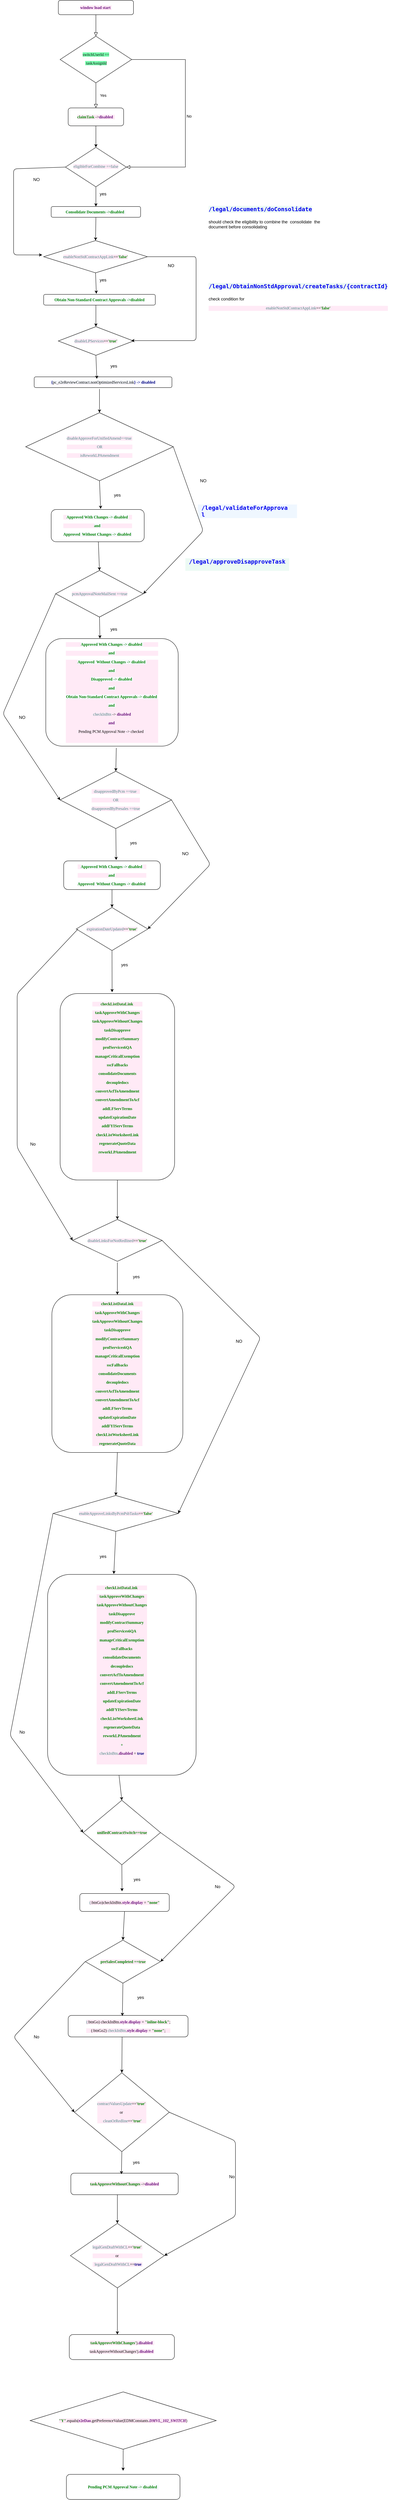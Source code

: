 <mxfile version="12.9.8" type="github">
  <diagram id="C5RBs43oDa-KdzZeNtuy" name="Page-1">
    <mxGraphModel dx="1022" dy="420" grid="1" gridSize="10" guides="1" tooltips="1" connect="1" arrows="1" fold="1" page="1" pageScale="1" pageWidth="827" pageHeight="1169" math="0" shadow="0">
      <root>
        <mxCell id="WIyWlLk6GJQsqaUBKTNV-0" />
        <mxCell id="WIyWlLk6GJQsqaUBKTNV-1" parent="WIyWlLk6GJQsqaUBKTNV-0" />
        <mxCell id="WIyWlLk6GJQsqaUBKTNV-2" value="" style="rounded=0;html=1;jettySize=auto;orthogonalLoop=1;fontSize=11;endArrow=block;endFill=0;endSize=8;strokeWidth=1;shadow=0;labelBackgroundColor=none;edgeStyle=orthogonalEdgeStyle;" parent="WIyWlLk6GJQsqaUBKTNV-1" source="WIyWlLk6GJQsqaUBKTNV-3" target="WIyWlLk6GJQsqaUBKTNV-6" edge="1">
          <mxGeometry relative="1" as="geometry" />
        </mxCell>
        <mxCell id="WIyWlLk6GJQsqaUBKTNV-3" value="&lt;pre style=&quot;font-family: &amp;#34;consolas&amp;#34; ; font-size: 8.3pt&quot;&gt;&lt;pre style=&quot;background-color: rgb(255 , 234 , 246) ; font-family: &amp;#34;consolas&amp;#34; ; font-size: 8.3pt&quot;&gt;&lt;font color=&quot;#660e7a&quot;&gt;&lt;b&gt;window load start &lt;/b&gt;&lt;/font&gt;&lt;/pre&gt;&lt;/pre&gt;" style="rounded=1;whiteSpace=wrap;html=1;fontSize=12;glass=0;strokeWidth=1;shadow=0;" parent="WIyWlLk6GJQsqaUBKTNV-1" vertex="1">
          <mxGeometry x="165" y="10" width="210" height="40" as="geometry" />
        </mxCell>
        <mxCell id="WIyWlLk6GJQsqaUBKTNV-4" value="Yes" style="rounded=0;html=1;jettySize=auto;orthogonalLoop=1;fontSize=11;endArrow=block;endFill=0;endSize=8;strokeWidth=1;shadow=0;labelBackgroundColor=none;edgeStyle=orthogonalEdgeStyle;entryX=0.5;entryY=0;entryDx=0;entryDy=0;" parent="WIyWlLk6GJQsqaUBKTNV-1" source="WIyWlLk6GJQsqaUBKTNV-6" target="WIyWlLk6GJQsqaUBKTNV-12" edge="1">
          <mxGeometry y="20" relative="1" as="geometry">
            <mxPoint as="offset" />
          </mxGeometry>
        </mxCell>
        <mxCell id="WIyWlLk6GJQsqaUBKTNV-5" value="No" style="edgeStyle=orthogonalEdgeStyle;rounded=0;html=1;jettySize=auto;orthogonalLoop=1;fontSize=11;endArrow=block;endFill=0;endSize=8;strokeWidth=1;shadow=0;labelBackgroundColor=none;entryX=1;entryY=0.5;entryDx=0;entryDy=0;" parent="WIyWlLk6GJQsqaUBKTNV-1" source="WIyWlLk6GJQsqaUBKTNV-6" target="WIyWlLk6GJQsqaUBKTNV-10" edge="1">
          <mxGeometry y="10" relative="1" as="geometry">
            <mxPoint as="offset" />
            <mxPoint x="450" y="440" as="targetPoint" />
            <Array as="points">
              <mxPoint x="520" y="175" />
              <mxPoint x="520" y="475" />
            </Array>
          </mxGeometry>
        </mxCell>
        <mxCell id="WIyWlLk6GJQsqaUBKTNV-6" value="&lt;pre style=&quot;font-family: &amp;#34;consolas&amp;#34; ; font-size: 8.3pt&quot;&gt;&lt;pre style=&quot;font-family: &amp;#34;consolas&amp;#34; ; font-size: 8.3pt&quot;&gt;&lt;span style=&quot;background-color: rgb(120 , 255 , 174)&quot;&gt;&lt;font color=&quot;#121212&quot;&gt;switchUserId ==&lt;/font&gt;&lt;/span&gt;&lt;/pre&gt;&lt;pre style=&quot;font-family: &amp;#34;consolas&amp;#34; ; font-size: 8.3pt&quot;&gt;&lt;span style=&quot;background-color: rgb(120 , 255 , 174)&quot;&gt;&lt;font color=&quot;#121212&quot;&gt; taskAssignId&lt;/font&gt;&lt;/span&gt;&lt;/pre&gt;&lt;/pre&gt;" style="rhombus;whiteSpace=wrap;html=1;shadow=0;fontFamily=Helvetica;fontSize=12;align=center;strokeWidth=1;spacing=6;spacingTop=-4;" parent="WIyWlLk6GJQsqaUBKTNV-1" vertex="1">
          <mxGeometry x="170" y="110" width="200" height="130" as="geometry" />
        </mxCell>
        <mxCell id="WIyWlLk6GJQsqaUBKTNV-10" value="&lt;pre style=&quot;background-color: rgb(255 , 234 , 246) ; font-family: &amp;#34;consolas&amp;#34; ; font-size: 8.3pt&quot;&gt;&lt;span style=&quot;color: #458383&quot;&gt;eligibleForCombine ==false&lt;/span&gt;&lt;/pre&gt;" style="rhombus;whiteSpace=wrap;html=1;shadow=0;fontFamily=Helvetica;fontSize=12;align=center;strokeWidth=1;spacing=6;spacingTop=-4;" parent="WIyWlLk6GJQsqaUBKTNV-1" vertex="1">
          <mxGeometry x="185" y="420" width="170" height="110" as="geometry" />
        </mxCell>
        <mxCell id="WIyWlLk6GJQsqaUBKTNV-11" value="&lt;pre style=&quot;background-color: rgb(255 , 234 , 246) ; font-family: &amp;#34;consolas&amp;#34; ; font-size: 8.3pt&quot;&gt;&lt;span style=&quot;color: #008000 ; background-color: #f7faff ; font-weight: bold&quot;&gt;Consolidate Documents -&amp;gt;disabled  &lt;/span&gt;&lt;/pre&gt;" style="rounded=1;whiteSpace=wrap;html=1;fontSize=12;glass=0;strokeWidth=1;shadow=0;" parent="WIyWlLk6GJQsqaUBKTNV-1" vertex="1">
          <mxGeometry x="145" y="585" width="250" height="30" as="geometry" />
        </mxCell>
        <mxCell id="WIyWlLk6GJQsqaUBKTNV-12" value="&lt;pre style=&quot;background-color: rgb(255 , 234 , 246) ; font-family: &amp;#34;consolas&amp;#34; ; font-size: 8.3pt&quot;&gt;&lt;span style=&quot;color: #008000 ; font-weight: bold&quot;&gt;claimTask&lt;/span&gt; -&amp;gt;&lt;span style=&quot;color: #660e7a ; font-weight: bold&quot;&gt;disabled  &lt;/span&gt;&lt;/pre&gt;" style="rounded=1;whiteSpace=wrap;html=1;fontSize=12;glass=0;strokeWidth=1;shadow=0;" parent="WIyWlLk6GJQsqaUBKTNV-1" vertex="1">
          <mxGeometry x="192.5" y="310" width="155" height="50" as="geometry" />
        </mxCell>
        <mxCell id="CH6t3w1Jz2HbYPV2xJsC-0" value="" style="endArrow=classic;html=1;exitX=0.5;exitY=1;exitDx=0;exitDy=0;" parent="WIyWlLk6GJQsqaUBKTNV-1" source="WIyWlLk6GJQsqaUBKTNV-12" target="WIyWlLk6GJQsqaUBKTNV-10" edge="1">
          <mxGeometry width="50" height="50" relative="1" as="geometry">
            <mxPoint x="370" y="290" as="sourcePoint" />
            <mxPoint x="420" y="240" as="targetPoint" />
          </mxGeometry>
        </mxCell>
        <mxCell id="CH6t3w1Jz2HbYPV2xJsC-6" value="" style="endArrow=classic;html=1;exitX=0.5;exitY=1;exitDx=0;exitDy=0;entryX=0.5;entryY=0;entryDx=0;entryDy=0;" parent="WIyWlLk6GJQsqaUBKTNV-1" source="WIyWlLk6GJQsqaUBKTNV-10" target="WIyWlLk6GJQsqaUBKTNV-11" edge="1">
          <mxGeometry width="50" height="50" relative="1" as="geometry">
            <mxPoint x="370" y="590" as="sourcePoint" />
            <mxPoint x="280" y="580" as="targetPoint" />
          </mxGeometry>
        </mxCell>
        <mxCell id="CH6t3w1Jz2HbYPV2xJsC-7" value="yes" style="text;html=1;strokeColor=none;fillColor=none;align=center;verticalAlign=middle;whiteSpace=wrap;rounded=0;" parent="WIyWlLk6GJQsqaUBKTNV-1" vertex="1">
          <mxGeometry x="270" y="540" width="40" height="20" as="geometry" />
        </mxCell>
        <mxCell id="CH6t3w1Jz2HbYPV2xJsC-8" value="&lt;pre style=&quot;background-color: rgb(255 , 234 , 246) ; font-family: &amp;#34;consolas&amp;#34; ; font-size: 8.3pt&quot;&gt;&lt;span style=&quot;color: #458383&quot;&gt;enableNonStdContractAppLink&lt;/span&gt;==&lt;span style=&quot;color: #008000 ; font-weight: bold&quot;&gt;&#39;false&#39;&lt;/span&gt;&lt;/pre&gt;" style="rhombus;whiteSpace=wrap;html=1;" parent="WIyWlLk6GJQsqaUBKTNV-1" vertex="1">
          <mxGeometry x="124" y="680" width="290" height="90" as="geometry" />
        </mxCell>
        <mxCell id="CH6t3w1Jz2HbYPV2xJsC-10" value="" style="endArrow=classic;html=1;entryX=0.5;entryY=0;entryDx=0;entryDy=0;exitX=0.5;exitY=1;exitDx=0;exitDy=0;" parent="WIyWlLk6GJQsqaUBKTNV-1" source="WIyWlLk6GJQsqaUBKTNV-11" target="CH6t3w1Jz2HbYPV2xJsC-8" edge="1">
          <mxGeometry width="50" height="50" relative="1" as="geometry">
            <mxPoint x="280" y="620" as="sourcePoint" />
            <mxPoint x="420" y="540" as="targetPoint" />
          </mxGeometry>
        </mxCell>
        <mxCell id="CH6t3w1Jz2HbYPV2xJsC-11" value="" style="endArrow=classic;html=1;exitX=0;exitY=0.5;exitDx=0;exitDy=0;" parent="WIyWlLk6GJQsqaUBKTNV-1" source="WIyWlLk6GJQsqaUBKTNV-10" edge="1">
          <mxGeometry width="50" height="50" relative="1" as="geometry">
            <mxPoint x="370" y="590" as="sourcePoint" />
            <mxPoint x="120" y="720" as="targetPoint" />
            <Array as="points">
              <mxPoint x="40" y="480" />
              <mxPoint x="40" y="560" />
              <mxPoint x="40" y="720" />
            </Array>
          </mxGeometry>
        </mxCell>
        <mxCell id="CH6t3w1Jz2HbYPV2xJsC-14" value="NO" style="text;html=1;strokeColor=none;fillColor=none;align=center;verticalAlign=middle;whiteSpace=wrap;rounded=0;" parent="WIyWlLk6GJQsqaUBKTNV-1" vertex="1">
          <mxGeometry x="84" y="500" width="40" height="20" as="geometry" />
        </mxCell>
        <mxCell id="CH6t3w1Jz2HbYPV2xJsC-17" value="" style="endArrow=classic;html=1;exitX=0.5;exitY=1;exitDx=0;exitDy=0;entryX=0.472;entryY=-0.056;entryDx=0;entryDy=0;entryPerimeter=0;" parent="WIyWlLk6GJQsqaUBKTNV-1" source="CH6t3w1Jz2HbYPV2xJsC-8" target="CH6t3w1Jz2HbYPV2xJsC-16" edge="1">
          <mxGeometry width="50" height="50" relative="1" as="geometry">
            <mxPoint x="190" y="790" as="sourcePoint" />
            <mxPoint x="240" y="740" as="targetPoint" />
          </mxGeometry>
        </mxCell>
        <mxCell id="CH6t3w1Jz2HbYPV2xJsC-18" value="yes" style="text;html=1;strokeColor=none;fillColor=none;align=center;verticalAlign=middle;whiteSpace=wrap;rounded=0;" parent="WIyWlLk6GJQsqaUBKTNV-1" vertex="1">
          <mxGeometry x="270" y="780" width="40" height="20" as="geometry" />
        </mxCell>
        <mxCell id="CH6t3w1Jz2HbYPV2xJsC-19" value="&lt;pre style=&quot;background-color: rgb(255 , 234 , 246) ; font-family: &amp;#34;consolas&amp;#34; ; font-size: 8.3pt&quot;&gt;&lt;pre style=&quot;font-family: &amp;#34;consolas&amp;#34; ; font-size: 8.3pt&quot;&gt;&lt;span style=&quot;color: #458383&quot;&gt;disableLPServices&lt;/span&gt;==&lt;span style=&quot;color: #008000 ; font-weight: bold&quot;&gt;&#39;true&#39;&lt;/span&gt;&lt;/pre&gt;&lt;/pre&gt;" style="rhombus;whiteSpace=wrap;html=1;" parent="WIyWlLk6GJQsqaUBKTNV-1" vertex="1">
          <mxGeometry x="165" y="920" width="210" height="80" as="geometry" />
        </mxCell>
        <mxCell id="CH6t3w1Jz2HbYPV2xJsC-20" value="" style="endArrow=classic;html=1;entryX=0.5;entryY=0;entryDx=0;entryDy=0;" parent="WIyWlLk6GJQsqaUBKTNV-1" target="CH6t3w1Jz2HbYPV2xJsC-19" edge="1">
          <mxGeometry width="50" height="50" relative="1" as="geometry">
            <mxPoint x="270" y="850" as="sourcePoint" />
            <mxPoint x="240" y="840" as="targetPoint" />
          </mxGeometry>
        </mxCell>
        <mxCell id="CH6t3w1Jz2HbYPV2xJsC-16" value="&lt;pre style=&quot;background-color: rgb(255 , 234 , 246) ; font-family: &amp;#34;consolas&amp;#34; ; font-size: 8.3pt&quot;&gt;&lt;span style=&quot;color: #008000 ; background-color: #f7faff ; font-weight: bold&quot;&gt;Obtain Non-Standard Contract Approvals -&amp;gt;disabled&lt;/span&gt;&lt;/pre&gt;" style="rounded=1;whiteSpace=wrap;html=1;" parent="WIyWlLk6GJQsqaUBKTNV-1" vertex="1">
          <mxGeometry x="124" y="830" width="312" height="30" as="geometry" />
        </mxCell>
        <mxCell id="CH6t3w1Jz2HbYPV2xJsC-22" value="" style="endArrow=classic;html=1;exitX=1;exitY=0.5;exitDx=0;exitDy=0;entryX=0.97;entryY=0.487;entryDx=0;entryDy=0;entryPerimeter=0;" parent="WIyWlLk6GJQsqaUBKTNV-1" source="CH6t3w1Jz2HbYPV2xJsC-8" target="CH6t3w1Jz2HbYPV2xJsC-19" edge="1">
          <mxGeometry width="50" height="50" relative="1" as="geometry">
            <mxPoint x="414" y="725" as="sourcePoint" />
            <mxPoint x="380" y="960" as="targetPoint" />
            <Array as="points">
              <mxPoint x="530" y="725" />
              <mxPoint x="550" y="725" />
              <mxPoint x="550" y="959" />
            </Array>
          </mxGeometry>
        </mxCell>
        <mxCell id="CH6t3w1Jz2HbYPV2xJsC-23" value="NO" style="text;html=1;strokeColor=none;fillColor=none;align=center;verticalAlign=middle;whiteSpace=wrap;rounded=0;" parent="WIyWlLk6GJQsqaUBKTNV-1" vertex="1">
          <mxGeometry x="460" y="740" width="40" height="20" as="geometry" />
        </mxCell>
        <mxCell id="CH6t3w1Jz2HbYPV2xJsC-24" value="&lt;pre style=&quot;background-color: rgb(255 , 234 , 246) ; font-family: &amp;#34;consolas&amp;#34; ; font-size: 8.3pt&quot;&gt;&lt;span style=&quot;color: #000080 ; background-color: #f7faff ; font-weight: bold&quot;&gt;{&lt;/span&gt;&lt;span style=&quot;background-color: #f7faff&quot;&gt;pc_e2eReviewContract.nonOptimizedServicesLink&lt;/span&gt;&lt;span style=&quot;color: #000080 ; background-color: #f7faff ; font-weight: bold&quot;&gt;} -&amp;gt; disabled&lt;/span&gt;&lt;/pre&gt;" style="rounded=1;whiteSpace=wrap;html=1;" parent="WIyWlLk6GJQsqaUBKTNV-1" vertex="1">
          <mxGeometry x="97.5" y="1060" width="385" height="30" as="geometry" />
        </mxCell>
        <mxCell id="CH6t3w1Jz2HbYPV2xJsC-25" value="" style="endArrow=classic;html=1;exitX=0.5;exitY=1;exitDx=0;exitDy=0;entryX=0.455;entryY=0.189;entryDx=0;entryDy=0;entryPerimeter=0;" parent="WIyWlLk6GJQsqaUBKTNV-1" source="CH6t3w1Jz2HbYPV2xJsC-19" target="CH6t3w1Jz2HbYPV2xJsC-24" edge="1">
          <mxGeometry width="50" height="50" relative="1" as="geometry">
            <mxPoint x="190" y="1200" as="sourcePoint" />
            <mxPoint x="240" y="1150" as="targetPoint" />
          </mxGeometry>
        </mxCell>
        <mxCell id="CH6t3w1Jz2HbYPV2xJsC-26" value="yes" style="text;html=1;strokeColor=none;fillColor=none;align=center;verticalAlign=middle;whiteSpace=wrap;rounded=0;" parent="WIyWlLk6GJQsqaUBKTNV-1" vertex="1">
          <mxGeometry x="300" y="1020" width="40" height="20" as="geometry" />
        </mxCell>
        <mxCell id="CH6t3w1Jz2HbYPV2xJsC-27" value="&lt;pre style=&quot;background-color: rgb(255 , 234 , 246) ; font-family: &amp;#34;consolas&amp;#34; ; font-size: 8.3pt&quot;&gt;&lt;span style=&quot;color: #458383&quot;&gt;disableApproveForUnifiedAmend==true &lt;/span&gt;&lt;/pre&gt;&lt;pre style=&quot;background-color: rgb(255 , 234 , 246) ; font-family: &amp;#34;consolas&amp;#34; ; font-size: 8.3pt&quot;&gt;&lt;font color=&quot;#458383&quot;&gt;OR&lt;/font&gt;&lt;/pre&gt;&lt;pre style=&quot;background-color: rgb(255 , 234 , 246) ; font-family: &amp;#34;consolas&amp;#34; ; font-size: 8.3pt&quot;&gt;&lt;pre style=&quot;font-family: &amp;#34;consolas&amp;#34; ; font-size: 8.3pt&quot;&gt;&lt;span style=&quot;color: #458383&quot;&gt;isReworkLPAmendment&lt;/span&gt;&lt;/pre&gt;&lt;/pre&gt;" style="rhombus;whiteSpace=wrap;html=1;" parent="WIyWlLk6GJQsqaUBKTNV-1" vertex="1">
          <mxGeometry x="73.75" y="1160" width="412.5" height="190" as="geometry" />
        </mxCell>
        <mxCell id="CH6t3w1Jz2HbYPV2xJsC-28" value="" style="endArrow=classic;html=1;" parent="WIyWlLk6GJQsqaUBKTNV-1" edge="1">
          <mxGeometry width="50" height="50" relative="1" as="geometry">
            <mxPoint x="280" y="1094" as="sourcePoint" />
            <mxPoint x="280" y="1160" as="targetPoint" />
          </mxGeometry>
        </mxCell>
        <mxCell id="CH6t3w1Jz2HbYPV2xJsC-29" value="&lt;pre style=&quot;background-color: rgb(255 , 234 , 246) ; font-family: &amp;#34;consolas&amp;#34; ; font-size: 8.3pt&quot;&gt;&lt;span style=&quot;color: #008000 ; background-color: #f7faff ; font-weight: bold&quot;&gt;Approved With Changes -&amp;gt; disabled &lt;/span&gt;&lt;/pre&gt;&lt;pre style=&quot;background-color: rgb(255 , 234 , 246) ; font-family: &amp;#34;consolas&amp;#34; ; font-size: 8.3pt&quot;&gt;&lt;span style=&quot;color: #008000 ; background-color: #f7faff ; font-weight: bold&quot;&gt;and &lt;/span&gt;&lt;/pre&gt;&lt;pre style=&quot;background-color: rgb(255 , 234 , 246) ; font-family: &amp;#34;consolas&amp;#34; ; font-size: 8.3pt&quot;&gt;&lt;pre style=&quot;font-family: &amp;#34;consolas&amp;#34; ; font-size: 8.3pt&quot;&gt;&lt;span style=&quot;color: #008000 ; background-color: #f7faff ; font-weight: bold&quot;&gt;Approved  Without Changes -&amp;gt; disabled &lt;/span&gt;&lt;/pre&gt;&lt;/pre&gt;" style="rounded=1;whiteSpace=wrap;html=1;" parent="WIyWlLk6GJQsqaUBKTNV-1" vertex="1">
          <mxGeometry x="145" y="1430" width="260" height="90" as="geometry" />
        </mxCell>
        <mxCell id="CH6t3w1Jz2HbYPV2xJsC-30" value="" style="endArrow=classic;html=1;exitX=0.5;exitY=1;exitDx=0;exitDy=0;entryX=0.532;entryY=-0.019;entryDx=0;entryDy=0;entryPerimeter=0;" parent="WIyWlLk6GJQsqaUBKTNV-1" source="CH6t3w1Jz2HbYPV2xJsC-27" target="CH6t3w1Jz2HbYPV2xJsC-29" edge="1">
          <mxGeometry width="50" height="50" relative="1" as="geometry">
            <mxPoint x="190" y="1430" as="sourcePoint" />
            <mxPoint x="280" y="1417" as="targetPoint" />
          </mxGeometry>
        </mxCell>
        <mxCell id="CH6t3w1Jz2HbYPV2xJsC-31" value="&lt;pre style=&quot;background-color: rgb(255 , 234 , 246) ; font-family: &amp;#34;consolas&amp;#34; ; font-size: 8.3pt&quot;&gt;&lt;span style=&quot;color: #458383&quot;&gt;pcmApprovalNoteMailSent ==true&lt;/span&gt;&lt;/pre&gt;" style="rhombus;whiteSpace=wrap;html=1;" parent="WIyWlLk6GJQsqaUBKTNV-1" vertex="1">
          <mxGeometry x="157.5" y="1600" width="245" height="130" as="geometry" />
        </mxCell>
        <mxCell id="CH6t3w1Jz2HbYPV2xJsC-34" value="" style="endArrow=classic;html=1;entryX=0.5;entryY=0;entryDx=0;entryDy=0;" parent="WIyWlLk6GJQsqaUBKTNV-1" source="CH6t3w1Jz2HbYPV2xJsC-29" target="CH6t3w1Jz2HbYPV2xJsC-31" edge="1">
          <mxGeometry width="50" height="50" relative="1" as="geometry">
            <mxPoint x="190" y="1600" as="sourcePoint" />
            <mxPoint x="240" y="1550" as="targetPoint" />
          </mxGeometry>
        </mxCell>
        <mxCell id="CH6t3w1Jz2HbYPV2xJsC-35" value="&lt;pre style=&quot;background-color: rgb(255 , 234 , 246) ; font-family: &amp;#34;consolas&amp;#34; ; font-size: 8.3pt&quot;&gt;&lt;span style=&quot;color: rgb(0 , 128 , 0) ; background-color: rgb(247 , 250 , 255) ; font-weight: bold&quot;&gt;Approved With Changes -&amp;gt; disabled &lt;/span&gt;&lt;/pre&gt;&lt;pre style=&quot;background-color: rgb(255 , 234 , 246) ; font-family: &amp;#34;consolas&amp;#34; ; font-size: 8.3pt&quot;&gt;&lt;span style=&quot;color: rgb(0 , 128 , 0) ; background-color: rgb(247 , 250 , 255) ; font-weight: bold&quot;&gt;and &lt;/span&gt;&lt;/pre&gt;&lt;pre style=&quot;background-color: rgb(255 , 234 , 246) ; font-family: &amp;#34;consolas&amp;#34; ; font-size: 8.3pt&quot;&gt;&lt;pre style=&quot;font-family: &amp;#34;consolas&amp;#34; ; font-size: 8.3pt&quot;&gt;&lt;span style=&quot;color: rgb(0 , 128 , 0) ; background-color: rgb(247 , 250 , 255) ; font-weight: bold&quot;&gt;Approved  Without Changes -&amp;gt; disabled &lt;/span&gt;&lt;/pre&gt;&lt;pre style=&quot;font-family: &amp;#34;consolas&amp;#34; ; font-size: 8.3pt&quot;&gt;&lt;span style=&quot;color: rgb(0 , 128 , 0) ; background-color: rgb(247 , 250 , 255) ; font-weight: bold&quot;&gt;and &lt;/span&gt;&lt;/pre&gt;&lt;pre style=&quot;font-family: &amp;#34;consolas&amp;#34; ; font-size: 8.3pt&quot;&gt;&lt;pre style=&quot;font-family: &amp;#34;consolas&amp;#34; ; font-size: 8.3pt&quot;&gt;&lt;span style=&quot;color: #008000 ; background-color: #f7faff ; font-weight: bold&quot;&gt;Disapproved -&amp;gt; disabled &lt;/span&gt;&lt;/pre&gt;&lt;pre style=&quot;font-family: &amp;#34;consolas&amp;#34; ; font-size: 8.3pt&quot;&gt;&lt;span style=&quot;color: #008000 ; background-color: #f7faff ; font-weight: bold&quot;&gt;and &lt;/span&gt;&lt;/pre&gt;&lt;pre style=&quot;font-family: &amp;#34;consolas&amp;#34; ; font-size: 8.3pt&quot;&gt;&lt;span style=&quot;color: #008000 ; background-color: #f7faff ; font-weight: bold&quot;&gt;Obtain Non-Standard Contract Approvals -&amp;gt; disabled &lt;/span&gt;&lt;/pre&gt;&lt;pre style=&quot;font-family: &amp;#34;consolas&amp;#34; ; font-size: 8.3pt&quot;&gt;&lt;span style=&quot;color: #008000 ; background-color: #f7faff ; font-weight: bold&quot;&gt;and &lt;/span&gt;&lt;/pre&gt;&lt;pre style=&quot;font-family: &amp;#34;consolas&amp;#34; ; font-size: 8.3pt&quot;&gt;&lt;span style=&quot;color: #458383&quot;&gt;checkInBtn&lt;/span&gt; -&amp;gt; &lt;span style=&quot;color: #660e7a ; font-weight: bold&quot;&gt;disabled&lt;/span&gt;&lt;/pre&gt;&lt;pre style=&quot;font-family: &amp;#34;consolas&amp;#34; ; font-size: 8.3pt&quot;&gt;&lt;span style=&quot;color: #660e7a ; font-weight: bold&quot;&gt;and &lt;/span&gt;&lt;/pre&gt;&lt;pre style=&quot;font-family: &amp;#34;consolas&amp;#34; ; font-size: 8.3pt&quot;&gt;Pending PCM Approval Note -&amp;gt; checked &lt;span style=&quot;color: #660e7a ; font-weight: bold&quot;&gt; &lt;/span&gt;&lt;/pre&gt;&lt;/pre&gt;&lt;pre style=&quot;font-family: &amp;#34;consolas&amp;#34; ; font-size: 8.3pt&quot;&gt;&lt;span style=&quot;color: rgb(0 , 128 , 0) ; background-color: rgb(247 , 250 , 255) ; font-weight: bold&quot;&gt;&lt;br&gt;&lt;/span&gt;&lt;/pre&gt;&lt;/pre&gt;" style="rounded=1;whiteSpace=wrap;html=1;" parent="WIyWlLk6GJQsqaUBKTNV-1" vertex="1">
          <mxGeometry x="130" y="1790" width="370" height="300" as="geometry" />
        </mxCell>
        <mxCell id="CH6t3w1Jz2HbYPV2xJsC-36" value="yes" style="text;html=1;strokeColor=none;fillColor=none;align=center;verticalAlign=middle;whiteSpace=wrap;rounded=0;" parent="WIyWlLk6GJQsqaUBKTNV-1" vertex="1">
          <mxGeometry x="310" y="1380" width="40" height="20" as="geometry" />
        </mxCell>
        <mxCell id="CH6t3w1Jz2HbYPV2xJsC-37" value="" style="endArrow=classic;html=1;exitX=1;exitY=0.5;exitDx=0;exitDy=0;entryX=1;entryY=0.5;entryDx=0;entryDy=0;" parent="WIyWlLk6GJQsqaUBKTNV-1" source="CH6t3w1Jz2HbYPV2xJsC-27" target="CH6t3w1Jz2HbYPV2xJsC-31" edge="1">
          <mxGeometry width="50" height="50" relative="1" as="geometry">
            <mxPoint x="190" y="1400" as="sourcePoint" />
            <mxPoint x="550" y="1613.333" as="targetPoint" />
            <Array as="points">
              <mxPoint x="570" y="1490" />
            </Array>
          </mxGeometry>
        </mxCell>
        <mxCell id="CH6t3w1Jz2HbYPV2xJsC-38" value="NO" style="text;html=1;strokeColor=none;fillColor=none;align=center;verticalAlign=middle;whiteSpace=wrap;rounded=0;" parent="WIyWlLk6GJQsqaUBKTNV-1" vertex="1">
          <mxGeometry x="550" y="1340" width="40" height="20" as="geometry" />
        </mxCell>
        <mxCell id="CH6t3w1Jz2HbYPV2xJsC-41" value="&lt;pre style=&quot;background-color: rgb(255 , 234 , 246) ; font-family: &amp;#34;consolas&amp;#34; ; font-size: 8.3pt&quot;&gt;&lt;span style=&quot;color: #458383&quot;&gt;disapprovedByPcm ==true &lt;/span&gt;&lt;/pre&gt;&lt;pre style=&quot;background-color: rgb(255 , 234 , 246) ; font-family: &amp;#34;consolas&amp;#34; ; font-size: 8.3pt&quot;&gt;&lt;span style=&quot;color: #458383&quot;&gt;OR&lt;/span&gt;&lt;/pre&gt;&lt;pre style=&quot;background-color: rgb(255 , 234 , 246) ; font-family: &amp;#34;consolas&amp;#34; ; font-size: 8.3pt&quot;&gt;&lt;span style=&quot;color: rgb(69 , 131 , 131) ; font-size: 8.3pt ; white-space: normal&quot;&gt;&lt;/span&gt;&lt;pre style=&quot;font-family: &amp;#34;consolas&amp;#34; ; font-size: 8.3pt&quot;&gt;&lt;span style=&quot;color: #458383&quot;&gt;disapprovedByPresales ==true&lt;/span&gt;&lt;/pre&gt;&lt;/pre&gt;" style="rhombus;whiteSpace=wrap;html=1;" parent="WIyWlLk6GJQsqaUBKTNV-1" vertex="1">
          <mxGeometry x="170" y="2160" width="311.25" height="160" as="geometry" />
        </mxCell>
        <mxCell id="CH6t3w1Jz2HbYPV2xJsC-42" value="" style="endArrow=classic;html=1;exitX=0.5;exitY=1;exitDx=0;exitDy=0;entryX=0.409;entryY=-0.001;entryDx=0;entryDy=0;entryPerimeter=0;" parent="WIyWlLk6GJQsqaUBKTNV-1" source="CH6t3w1Jz2HbYPV2xJsC-31" target="CH6t3w1Jz2HbYPV2xJsC-35" edge="1">
          <mxGeometry width="50" height="50" relative="1" as="geometry">
            <mxPoint x="240" y="1780" as="sourcePoint" />
            <mxPoint x="290" y="1730" as="targetPoint" />
          </mxGeometry>
        </mxCell>
        <mxCell id="CH6t3w1Jz2HbYPV2xJsC-43" value="yes" style="text;html=1;strokeColor=none;fillColor=none;align=center;verticalAlign=middle;whiteSpace=wrap;rounded=0;" parent="WIyWlLk6GJQsqaUBKTNV-1" vertex="1">
          <mxGeometry x="300" y="1754" width="40" height="20" as="geometry" />
        </mxCell>
        <mxCell id="CH6t3w1Jz2HbYPV2xJsC-44" value="" style="endArrow=classic;html=1;entryX=0.5;entryY=0;entryDx=0;entryDy=0;" parent="WIyWlLk6GJQsqaUBKTNV-1" target="CH6t3w1Jz2HbYPV2xJsC-41" edge="1">
          <mxGeometry width="50" height="50" relative="1" as="geometry">
            <mxPoint x="327" y="2095" as="sourcePoint" />
            <mxPoint x="360" y="2100" as="targetPoint" />
          </mxGeometry>
        </mxCell>
        <mxCell id="CH6t3w1Jz2HbYPV2xJsC-45" value="" style="endArrow=classic;html=1;exitX=0;exitY=0.5;exitDx=0;exitDy=0;" parent="WIyWlLk6GJQsqaUBKTNV-1" source="CH6t3w1Jz2HbYPV2xJsC-31" edge="1">
          <mxGeometry width="50" height="50" relative="1" as="geometry">
            <mxPoint x="190" y="1770" as="sourcePoint" />
            <mxPoint x="170" y="2240.667" as="targetPoint" />
            <Array as="points">
              <mxPoint x="10" y="2000" />
            </Array>
          </mxGeometry>
        </mxCell>
        <mxCell id="CH6t3w1Jz2HbYPV2xJsC-46" value="NO" style="text;html=1;strokeColor=none;fillColor=none;align=center;verticalAlign=middle;whiteSpace=wrap;rounded=0;" parent="WIyWlLk6GJQsqaUBKTNV-1" vertex="1">
          <mxGeometry x="44" y="2000" width="40" height="20" as="geometry" />
        </mxCell>
        <mxCell id="CH6t3w1Jz2HbYPV2xJsC-47" value="&lt;pre style=&quot;background-color: rgb(255 , 234 , 246) ; font-family: &amp;#34;consolas&amp;#34; ; font-size: 8.3pt&quot;&gt;&lt;span style=&quot;color: rgb(0 , 128 , 0) ; background-color: rgb(247 , 250 , 255) ; font-weight: bold&quot;&gt;Approved With Changes -&amp;gt; disabled &lt;/span&gt;&lt;/pre&gt;&lt;pre style=&quot;background-color: rgb(255 , 234 , 246) ; font-family: &amp;#34;consolas&amp;#34; ; font-size: 8.3pt&quot;&gt;&lt;span style=&quot;color: rgb(0 , 128 , 0) ; background-color: rgb(247 , 250 , 255) ; font-weight: bold&quot;&gt;and &lt;/span&gt;&lt;/pre&gt;&lt;pre style=&quot;background-color: rgb(255 , 234 , 246) ; font-family: &amp;#34;consolas&amp;#34; ; font-size: 8.3pt&quot;&gt;&lt;pre style=&quot;font-family: &amp;#34;consolas&amp;#34; ; font-size: 8.3pt&quot;&gt;&lt;span style=&quot;color: rgb(0 , 128 , 0) ; background-color: rgb(247 , 250 , 255) ; font-weight: bold&quot;&gt;Approved  Without Changes -&amp;gt; disabled &lt;/span&gt;&lt;/pre&gt;&lt;/pre&gt;" style="rounded=1;whiteSpace=wrap;html=1;" parent="WIyWlLk6GJQsqaUBKTNV-1" vertex="1">
          <mxGeometry x="180" y="2410" width="270" height="80" as="geometry" />
        </mxCell>
        <mxCell id="CH6t3w1Jz2HbYPV2xJsC-48" value="" style="endArrow=classic;html=1;entryX=0.543;entryY=-0.029;entryDx=0;entryDy=0;entryPerimeter=0;exitX=0.5;exitY=1;exitDx=0;exitDy=0;" parent="WIyWlLk6GJQsqaUBKTNV-1" source="CH6t3w1Jz2HbYPV2xJsC-41" target="CH6t3w1Jz2HbYPV2xJsC-47" edge="1">
          <mxGeometry width="50" height="50" relative="1" as="geometry">
            <mxPoint x="280" y="2390" as="sourcePoint" />
            <mxPoint x="330" y="2340" as="targetPoint" />
          </mxGeometry>
        </mxCell>
        <mxCell id="CH6t3w1Jz2HbYPV2xJsC-49" value="yes" style="text;html=1;strokeColor=none;fillColor=none;align=center;verticalAlign=middle;whiteSpace=wrap;rounded=0;" parent="WIyWlLk6GJQsqaUBKTNV-1" vertex="1">
          <mxGeometry x="355" y="2350" width="40" height="20" as="geometry" />
        </mxCell>
        <mxCell id="CH6t3w1Jz2HbYPV2xJsC-50" value="&lt;pre style=&quot;background-color: rgb(255 , 234 , 246) ; font-family: &amp;#34;consolas&amp;#34; ; font-size: 8.3pt&quot;&gt;&lt;span style=&quot;color: #458383&quot;&gt;expirationDateUpdated&lt;/span&gt;==&lt;span style=&quot;color: #008000 ; font-weight: bold&quot;&gt;&#39;true&#39;&lt;/span&gt;&lt;/pre&gt;" style="rhombus;whiteSpace=wrap;html=1;" parent="WIyWlLk6GJQsqaUBKTNV-1" vertex="1">
          <mxGeometry x="215" y="2540" width="200" height="120" as="geometry" />
        </mxCell>
        <mxCell id="CH6t3w1Jz2HbYPV2xJsC-51" value="" style="endArrow=classic;html=1;exitX=0.5;exitY=1;exitDx=0;exitDy=0;" parent="WIyWlLk6GJQsqaUBKTNV-1" source="CH6t3w1Jz2HbYPV2xJsC-47" target="CH6t3w1Jz2HbYPV2xJsC-50" edge="1">
          <mxGeometry width="50" height="50" relative="1" as="geometry">
            <mxPoint x="190" y="2530" as="sourcePoint" />
            <mxPoint x="240" y="2480" as="targetPoint" />
          </mxGeometry>
        </mxCell>
        <mxCell id="CH6t3w1Jz2HbYPV2xJsC-52" value="" style="endArrow=classic;html=1;exitX=1;exitY=0.5;exitDx=0;exitDy=0;entryX=1;entryY=0.5;entryDx=0;entryDy=0;" parent="WIyWlLk6GJQsqaUBKTNV-1" source="CH6t3w1Jz2HbYPV2xJsC-41" target="CH6t3w1Jz2HbYPV2xJsC-50" edge="1">
          <mxGeometry width="50" height="50" relative="1" as="geometry">
            <mxPoint x="500" y="2470" as="sourcePoint" />
            <mxPoint x="550" y="2420" as="targetPoint" />
            <Array as="points">
              <mxPoint x="590" y="2420" />
            </Array>
          </mxGeometry>
        </mxCell>
        <mxCell id="CH6t3w1Jz2HbYPV2xJsC-54" value="NO" style="text;html=1;strokeColor=none;fillColor=none;align=center;verticalAlign=middle;whiteSpace=wrap;rounded=0;" parent="WIyWlLk6GJQsqaUBKTNV-1" vertex="1">
          <mxGeometry x="500" y="2380" width="40" height="20" as="geometry" />
        </mxCell>
        <mxCell id="nzTa66tJSTVvofhF2rg6-0" value="&lt;pre style=&quot;background-color: rgb(255 , 234 , 246) ; font-family: &amp;#34;consolas&amp;#34; ; font-size: 8.3pt&quot;&gt;&lt;span style=&quot;color: #008000 ; font-weight: bold&quot;&gt;checkListDataLink &lt;/span&gt;&lt;/pre&gt;&lt;pre style=&quot;background-color: rgb(255 , 234 , 246) ; font-family: &amp;#34;consolas&amp;#34; ; font-size: 8.3pt&quot;&gt;&lt;pre style=&quot;font-family: &amp;#34;consolas&amp;#34; ; font-size: 8.3pt&quot;&gt;&lt;span style=&quot;color: #008000 ; font-weight: bold&quot;&gt;taskApproveWithChanges&lt;/span&gt;&lt;/pre&gt;&lt;pre style=&quot;font-family: &amp;#34;consolas&amp;#34; ; font-size: 8.3pt&quot;&gt;&lt;pre style=&quot;font-family: &amp;#34;consolas&amp;#34; ; font-size: 8.3pt&quot;&gt;&lt;span style=&quot;color: #008000 ; font-weight: bold&quot;&gt;taskApproveWithoutChanges&lt;/span&gt;&lt;/pre&gt;&lt;pre style=&quot;font-family: &amp;#34;consolas&amp;#34; ; font-size: 8.3pt&quot;&gt;&lt;span style=&quot;color: #008000 ; font-weight: bold&quot;&gt;taskDisapprove&lt;/span&gt;&lt;/pre&gt;&lt;pre style=&quot;font-family: &amp;#34;consolas&amp;#34; ; font-size: 8.3pt&quot;&gt;&lt;span style=&quot;color: #008000 ; font-weight: bold&quot;&gt;modifyContractSummary&lt;/span&gt;&lt;/pre&gt;&lt;pre style=&quot;font-family: &amp;#34;consolas&amp;#34; ; font-size: 8.3pt&quot;&gt;&lt;span style=&quot;color: #008000 ; font-weight: bold&quot;&gt;profServices6QA&lt;/span&gt;&lt;/pre&gt;&lt;pre style=&quot;font-family: &amp;#34;consolas&amp;#34; ; font-size: 8.3pt&quot;&gt;&lt;span style=&quot;color: #008000 ; font-weight: bold&quot;&gt;manageCriticalExemption&lt;/span&gt;&lt;/pre&gt;&lt;pre style=&quot;font-family: &amp;#34;consolas&amp;#34; ; font-size: 8.3pt&quot;&gt;&lt;span style=&quot;color: #008000 ; font-weight: bold&quot;&gt;sscFallbacks&lt;/span&gt;&lt;/pre&gt;&lt;pre style=&quot;font-family: &amp;#34;consolas&amp;#34; ; font-size: 8.3pt&quot;&gt;&lt;span style=&quot;color: #008000 ; font-weight: bold&quot;&gt;consolidateDocuments&lt;/span&gt;&lt;/pre&gt;&lt;pre style=&quot;font-family: &amp;#34;consolas&amp;#34; ; font-size: 8.3pt&quot;&gt;&lt;span style=&quot;color: #008000 ; font-weight: bold&quot;&gt;decoupledocs&lt;/span&gt;&lt;/pre&gt;&lt;pre style=&quot;font-family: &amp;#34;consolas&amp;#34; ; font-size: 8.3pt&quot;&gt;&lt;span style=&quot;color: #008000 ; font-weight: bold&quot;&gt;convertAcfToAmendment&lt;/span&gt;&lt;/pre&gt;&lt;pre style=&quot;font-family: &amp;#34;consolas&amp;#34; ; font-size: 8.3pt&quot;&gt;&lt;span style=&quot;color: #008000 ; font-weight: bold&quot;&gt;convertAmendmentToAcf&lt;/span&gt;&lt;/pre&gt;&lt;pre style=&quot;font-family: &amp;#34;consolas&amp;#34; ; font-size: 8.3pt&quot;&gt;&lt;span style=&quot;color: #008000 ; font-weight: bold&quot;&gt;addLFServTerms&lt;/span&gt;&lt;/pre&gt;&lt;pre style=&quot;font-family: &amp;#34;consolas&amp;#34; ; font-size: 8.3pt&quot;&gt;&lt;span style=&quot;color: #008000 ; font-weight: bold&quot;&gt;updateExpirationDate&lt;/span&gt;&lt;/pre&gt;&lt;pre style=&quot;font-family: &amp;#34;consolas&amp;#34; ; font-size: 8.3pt&quot;&gt;&lt;span style=&quot;color: #008000 ; font-weight: bold&quot;&gt;addFYIServTerms&lt;/span&gt;&lt;/pre&gt;&lt;pre style=&quot;font-family: &amp;#34;consolas&amp;#34; ; font-size: 8.3pt&quot;&gt;&lt;span style=&quot;color: #008000 ; font-weight: bold&quot;&gt;checkListWorksheetLink&lt;/span&gt;&lt;/pre&gt;&lt;pre style=&quot;font-family: &amp;#34;consolas&amp;#34; ; font-size: 8.3pt&quot;&gt;&lt;span style=&quot;color: #008000 ; font-weight: bold&quot;&gt;regenerateQuoteData&lt;/span&gt;&lt;/pre&gt;&lt;pre style=&quot;font-family: &amp;#34;consolas&amp;#34; ; font-size: 8.3pt&quot;&gt;&lt;span style=&quot;color: #008000 ; font-weight: bold&quot;&gt;reworkLPAmendment&lt;/span&gt;&lt;/pre&gt;&lt;pre style=&quot;font-family: &amp;#34;consolas&amp;#34; ; font-size: 8.3pt&quot;&gt;&lt;span style=&quot;color: #008000 ; font-weight: bold&quot;&gt;&lt;br&gt;&lt;/span&gt;&lt;/pre&gt;&lt;/pre&gt;&lt;pre style=&quot;font-family: &amp;#34;consolas&amp;#34; ; font-size: 8.3pt&quot;&gt;&lt;span style=&quot;color: #008000 ; font-weight: bold&quot;&gt;&lt;br&gt;&lt;/span&gt;&lt;/pre&gt;&lt;/pre&gt;" style="rounded=1;whiteSpace=wrap;html=1;" parent="WIyWlLk6GJQsqaUBKTNV-1" vertex="1">
          <mxGeometry x="170" y="2780" width="320" height="520" as="geometry" />
        </mxCell>
        <mxCell id="nzTa66tJSTVvofhF2rg6-2" value="" style="endArrow=classic;html=1;exitX=0.5;exitY=1;exitDx=0;exitDy=0;entryX=0.454;entryY=-0.007;entryDx=0;entryDy=0;entryPerimeter=0;" parent="WIyWlLk6GJQsqaUBKTNV-1" source="CH6t3w1Jz2HbYPV2xJsC-50" target="nzTa66tJSTVvofhF2rg6-0" edge="1">
          <mxGeometry width="50" height="50" relative="1" as="geometry">
            <mxPoint x="370" y="2800" as="sourcePoint" />
            <mxPoint x="420" y="2750" as="targetPoint" />
          </mxGeometry>
        </mxCell>
        <mxCell id="nzTa66tJSTVvofhF2rg6-3" value="yes" style="text;html=1;strokeColor=none;fillColor=none;align=center;verticalAlign=middle;whiteSpace=wrap;rounded=0;" parent="WIyWlLk6GJQsqaUBKTNV-1" vertex="1">
          <mxGeometry x="330" y="2690" width="40" height="20" as="geometry" />
        </mxCell>
        <mxCell id="nzTa66tJSTVvofhF2rg6-4" value="&lt;pre style=&quot;background-color: rgb(255 , 234 , 246) ; font-family: &amp;#34;consolas&amp;#34; ; font-size: 8.3pt&quot;&gt;&lt;span style=&quot;color: #458383&quot;&gt;disableLinksForNotRedlined&lt;/span&gt;==&lt;span style=&quot;color: #008000 ; font-weight: bold&quot;&gt;&#39;true&#39;&lt;/span&gt;&lt;/pre&gt;" style="rhombus;whiteSpace=wrap;html=1;" parent="WIyWlLk6GJQsqaUBKTNV-1" vertex="1">
          <mxGeometry x="205" y="3410" width="250" height="117" as="geometry" />
        </mxCell>
        <mxCell id="nzTa66tJSTVvofhF2rg6-5" value="" style="endArrow=classic;html=1;exitX=0.5;exitY=1;exitDx=0;exitDy=0;entryX=0.5;entryY=0;entryDx=0;entryDy=0;" parent="WIyWlLk6GJQsqaUBKTNV-1" source="nzTa66tJSTVvofhF2rg6-0" target="nzTa66tJSTVvofhF2rg6-4" edge="1">
          <mxGeometry width="50" height="50" relative="1" as="geometry">
            <mxPoint x="210" y="3390" as="sourcePoint" />
            <mxPoint x="260" y="3340" as="targetPoint" />
          </mxGeometry>
        </mxCell>
        <mxCell id="nzTa66tJSTVvofhF2rg6-6" value="&lt;pre style=&quot;background-color: rgb(255 , 234 , 246) ; font-family: &amp;#34;consolas&amp;#34; ; font-size: 8.3pt&quot;&gt;&lt;span style=&quot;color: #008000 ; font-weight: bold&quot;&gt;checkListDataLink&lt;/span&gt;&lt;/pre&gt;&lt;pre style=&quot;background-color: rgb(255 , 234 , 246) ; font-family: &amp;#34;consolas&amp;#34; ; font-size: 8.3pt&quot;&gt;&lt;pre style=&quot;font-family: &amp;#34;consolas&amp;#34; ; font-size: 8.3pt&quot;&gt;&lt;span style=&quot;color: #008000 ; font-weight: bold&quot;&gt;taskApproveWithChanges&lt;/span&gt;&lt;/pre&gt;&lt;pre style=&quot;font-family: &amp;#34;consolas&amp;#34; ; font-size: 8.3pt&quot;&gt;&lt;span style=&quot;color: #008000 ; font-weight: bold&quot;&gt;taskApproveWithoutChanges&lt;/span&gt;&lt;/pre&gt;&lt;pre style=&quot;font-family: &amp;#34;consolas&amp;#34; ; font-size: 8.3pt&quot;&gt;&lt;span style=&quot;color: #008000 ; font-weight: bold&quot;&gt;taskDisapprove&lt;/span&gt;&lt;/pre&gt;&lt;pre style=&quot;font-family: &amp;#34;consolas&amp;#34; ; font-size: 8.3pt&quot;&gt;&lt;span style=&quot;color: #008000 ; font-weight: bold&quot;&gt;modifyContractSummary&lt;/span&gt;&lt;/pre&gt;&lt;pre style=&quot;font-family: &amp;#34;consolas&amp;#34; ; font-size: 8.3pt&quot;&gt;&lt;span style=&quot;color: #008000 ; font-weight: bold&quot;&gt;profServices6QA&lt;/span&gt;&lt;/pre&gt;&lt;pre style=&quot;font-family: &amp;#34;consolas&amp;#34; ; font-size: 8.3pt&quot;&gt;&lt;span style=&quot;color: #008000 ; font-weight: bold&quot;&gt;manageCriticalExemption&lt;/span&gt;&lt;/pre&gt;&lt;pre style=&quot;font-family: &amp;#34;consolas&amp;#34; ; font-size: 8.3pt&quot;&gt;&lt;span style=&quot;color: #008000 ; font-weight: bold&quot;&gt;sscFallbacks&lt;/span&gt;&lt;/pre&gt;&lt;pre style=&quot;font-family: &amp;#34;consolas&amp;#34; ; font-size: 8.3pt&quot;&gt;&lt;span style=&quot;color: #008000 ; font-weight: bold&quot;&gt;consolidateDocuments&lt;/span&gt;&lt;/pre&gt;&lt;pre style=&quot;font-family: &amp;#34;consolas&amp;#34; ; font-size: 8.3pt&quot;&gt;&lt;span style=&quot;color: #008000 ; font-weight: bold&quot;&gt;decoupledocs&lt;/span&gt;&lt;/pre&gt;&lt;pre style=&quot;font-family: &amp;#34;consolas&amp;#34; ; font-size: 8.3pt&quot;&gt;&lt;span style=&quot;color: #008000 ; font-weight: bold&quot;&gt;convertAcfToAmendment&lt;/span&gt;&lt;/pre&gt;&lt;pre style=&quot;font-family: &amp;#34;consolas&amp;#34; ; font-size: 8.3pt&quot;&gt;&lt;span style=&quot;color: #008000 ; font-weight: bold&quot;&gt;convertAmendmentToAcf&lt;/span&gt;&lt;/pre&gt;&lt;pre style=&quot;font-family: &amp;#34;consolas&amp;#34; ; font-size: 8.3pt&quot;&gt;&lt;span style=&quot;color: #008000 ; font-weight: bold&quot;&gt;addLFServTerms&lt;/span&gt;&lt;/pre&gt;&lt;pre style=&quot;font-family: &amp;#34;consolas&amp;#34; ; font-size: 8.3pt&quot;&gt;&lt;span style=&quot;color: #008000 ; font-weight: bold&quot;&gt;updateExpirationDate&lt;/span&gt;&lt;/pre&gt;&lt;pre style=&quot;font-family: &amp;#34;consolas&amp;#34; ; font-size: 8.3pt&quot;&gt;&lt;span style=&quot;color: #008000 ; font-weight: bold&quot;&gt;addFYIServTerms&lt;/span&gt;&lt;/pre&gt;&lt;pre style=&quot;font-family: &amp;#34;consolas&amp;#34; ; font-size: 8.3pt&quot;&gt;&lt;span style=&quot;color: #008000 ; font-weight: bold&quot;&gt;checkListWorksheetLink&lt;/span&gt;&lt;/pre&gt;&lt;pre style=&quot;font-family: &amp;#34;consolas&amp;#34; ; font-size: 8.3pt&quot;&gt;&lt;span style=&quot;color: #008000 ; font-weight: bold&quot;&gt;regenerateQuoteData&lt;/span&gt;&lt;/pre&gt;&lt;/pre&gt;" style="rounded=1;whiteSpace=wrap;html=1;" parent="WIyWlLk6GJQsqaUBKTNV-1" vertex="1">
          <mxGeometry x="147" y="3620" width="366" height="440" as="geometry" />
        </mxCell>
        <mxCell id="nzTa66tJSTVvofhF2rg6-7" value="" style="endArrow=classic;html=1;entryX=0.5;entryY=0;entryDx=0;entryDy=0;" parent="WIyWlLk6GJQsqaUBKTNV-1" target="nzTa66tJSTVvofhF2rg6-6" edge="1">
          <mxGeometry width="50" height="50" relative="1" as="geometry">
            <mxPoint x="330" y="3530" as="sourcePoint" />
            <mxPoint x="180" y="3550" as="targetPoint" />
          </mxGeometry>
        </mxCell>
        <mxCell id="nzTa66tJSTVvofhF2rg6-8" value="yes" style="text;html=1;strokeColor=none;fillColor=none;align=center;verticalAlign=middle;whiteSpace=wrap;rounded=0;" parent="WIyWlLk6GJQsqaUBKTNV-1" vertex="1">
          <mxGeometry x="363" y="3560" width="40" height="20" as="geometry" />
        </mxCell>
        <mxCell id="nzTa66tJSTVvofhF2rg6-9" value="&lt;pre style=&quot;background-color: rgb(255 , 234 , 246) ; font-family: &amp;#34;consolas&amp;#34; ; font-size: 8.3pt&quot;&gt;&lt;span style=&quot;color: #458383&quot;&gt;enableApproveLinksByPcmPsbTasks&lt;/span&gt;==&lt;span style=&quot;color: #008000 ; font-weight: bold&quot;&gt;&#39;false&#39;&lt;/span&gt;&lt;/pre&gt;" style="rhombus;whiteSpace=wrap;html=1;" parent="WIyWlLk6GJQsqaUBKTNV-1" vertex="1">
          <mxGeometry x="150.63" y="4180" width="350" height="100" as="geometry" />
        </mxCell>
        <mxCell id="nzTa66tJSTVvofhF2rg6-10" value="" style="endArrow=classic;html=1;exitX=0.5;exitY=1;exitDx=0;exitDy=0;entryX=0.5;entryY=0;entryDx=0;entryDy=0;" parent="WIyWlLk6GJQsqaUBKTNV-1" source="nzTa66tJSTVvofhF2rg6-6" target="nzTa66tJSTVvofhF2rg6-9" edge="1">
          <mxGeometry width="50" height="50" relative="1" as="geometry">
            <mxPoint x="10" y="4190" as="sourcePoint" />
            <mxPoint x="60" y="4140" as="targetPoint" />
          </mxGeometry>
        </mxCell>
        <mxCell id="nzTa66tJSTVvofhF2rg6-11" value="" style="endArrow=classic;html=1;exitX=1;exitY=0.5;exitDx=0;exitDy=0;" parent="WIyWlLk6GJQsqaUBKTNV-1" source="nzTa66tJSTVvofhF2rg6-4" edge="1">
          <mxGeometry width="50" height="50" relative="1" as="geometry">
            <mxPoint x="600" y="3620" as="sourcePoint" />
            <mxPoint x="500" y="4230" as="targetPoint" />
            <Array as="points">
              <mxPoint x="730" y="3740" />
            </Array>
          </mxGeometry>
        </mxCell>
        <mxCell id="nzTa66tJSTVvofhF2rg6-12" value="NO" style="text;html=1;strokeColor=none;fillColor=none;align=center;verticalAlign=middle;whiteSpace=wrap;rounded=0;" parent="WIyWlLk6GJQsqaUBKTNV-1" vertex="1">
          <mxGeometry x="650" y="3740" width="40" height="20" as="geometry" />
        </mxCell>
        <mxCell id="nzTa66tJSTVvofhF2rg6-13" value="&lt;pre style=&quot;background-color: rgb(255 , 234 , 246) ; font-family: &amp;#34;consolas&amp;#34; ; font-size: 8.3pt&quot;&gt;&lt;span style=&quot;color: rgb(0 , 128 , 0) ; font-weight: bold&quot;&gt;checkListDataLink &lt;/span&gt;&lt;/pre&gt;&lt;pre style=&quot;background-color: rgb(255 , 234 , 246) ; font-family: &amp;#34;consolas&amp;#34; ; font-size: 8.3pt&quot;&gt;&lt;pre style=&quot;font-size: 8.3pt ; font-family: &amp;#34;consolas&amp;#34;&quot;&gt;&lt;span style=&quot;color: rgb(0 , 128 , 0) ; font-weight: bold&quot;&gt;taskApproveWithChanges&lt;/span&gt;&lt;/pre&gt;&lt;pre style=&quot;font-size: 8.3pt ; font-family: &amp;#34;consolas&amp;#34;&quot;&gt;&lt;pre style=&quot;font-family: &amp;#34;consolas&amp;#34; ; font-size: 8.3pt&quot;&gt;&lt;span style=&quot;color: rgb(0 , 128 , 0) ; font-weight: bold&quot;&gt;taskApproveWithoutChanges&lt;/span&gt;&lt;/pre&gt;&lt;pre style=&quot;font-family: &amp;#34;consolas&amp;#34; ; font-size: 8.3pt&quot;&gt;&lt;span style=&quot;color: rgb(0 , 128 , 0) ; font-weight: bold&quot;&gt;taskDisapprove&lt;/span&gt;&lt;/pre&gt;&lt;pre style=&quot;font-family: &amp;#34;consolas&amp;#34; ; font-size: 8.3pt&quot;&gt;&lt;span style=&quot;color: rgb(0 , 128 , 0) ; font-weight: bold&quot;&gt;modifyContractSummary&lt;/span&gt;&lt;/pre&gt;&lt;pre style=&quot;font-family: &amp;#34;consolas&amp;#34; ; font-size: 8.3pt&quot;&gt;&lt;span style=&quot;color: rgb(0 , 128 , 0) ; font-weight: bold&quot;&gt;profServices6QA&lt;/span&gt;&lt;/pre&gt;&lt;pre style=&quot;font-family: &amp;#34;consolas&amp;#34; ; font-size: 8.3pt&quot;&gt;&lt;span style=&quot;color: rgb(0 , 128 , 0) ; font-weight: bold&quot;&gt;manageCriticalExemption&lt;/span&gt;&lt;/pre&gt;&lt;pre style=&quot;font-family: &amp;#34;consolas&amp;#34; ; font-size: 8.3pt&quot;&gt;&lt;span style=&quot;color: rgb(0 , 128 , 0) ; font-weight: bold&quot;&gt;sscFallbacks&lt;/span&gt;&lt;/pre&gt;&lt;pre style=&quot;font-family: &amp;#34;consolas&amp;#34; ; font-size: 8.3pt&quot;&gt;&lt;span style=&quot;color: rgb(0 , 128 , 0) ; font-weight: bold&quot;&gt;consolidateDocuments&lt;/span&gt;&lt;/pre&gt;&lt;pre style=&quot;font-family: &amp;#34;consolas&amp;#34; ; font-size: 8.3pt&quot;&gt;&lt;span style=&quot;color: rgb(0 , 128 , 0) ; font-weight: bold&quot;&gt;decoupledocs&lt;/span&gt;&lt;/pre&gt;&lt;pre style=&quot;font-family: &amp;#34;consolas&amp;#34; ; font-size: 8.3pt&quot;&gt;&lt;span style=&quot;color: rgb(0 , 128 , 0) ; font-weight: bold&quot;&gt;convertAcfToAmendment&lt;/span&gt;&lt;/pre&gt;&lt;pre style=&quot;font-family: &amp;#34;consolas&amp;#34; ; font-size: 8.3pt&quot;&gt;&lt;span style=&quot;color: rgb(0 , 128 , 0) ; font-weight: bold&quot;&gt;convertAmendmentToAcf&lt;/span&gt;&lt;/pre&gt;&lt;pre style=&quot;font-family: &amp;#34;consolas&amp;#34; ; font-size: 8.3pt&quot;&gt;&lt;span style=&quot;color: rgb(0 , 128 , 0) ; font-weight: bold&quot;&gt;addLFServTerms&lt;/span&gt;&lt;/pre&gt;&lt;pre style=&quot;font-family: &amp;#34;consolas&amp;#34; ; font-size: 8.3pt&quot;&gt;&lt;span style=&quot;color: rgb(0 , 128 , 0) ; font-weight: bold&quot;&gt;updateExpirationDate&lt;/span&gt;&lt;/pre&gt;&lt;pre style=&quot;font-family: &amp;#34;consolas&amp;#34; ; font-size: 8.3pt&quot;&gt;&lt;span style=&quot;color: rgb(0 , 128 , 0) ; font-weight: bold&quot;&gt;addFYIServTerms&lt;/span&gt;&lt;/pre&gt;&lt;pre style=&quot;font-family: &amp;#34;consolas&amp;#34; ; font-size: 8.3pt&quot;&gt;&lt;span style=&quot;color: rgb(0 , 128 , 0) ; font-weight: bold&quot;&gt;checkListWorksheetLink&lt;/span&gt;&lt;/pre&gt;&lt;pre style=&quot;font-family: &amp;#34;consolas&amp;#34; ; font-size: 8.3pt&quot;&gt;&lt;span style=&quot;color: rgb(0 , 128 , 0) ; font-weight: bold&quot;&gt;regenerateQuoteData&lt;/span&gt;&lt;/pre&gt;&lt;pre style=&quot;font-family: &amp;#34;consolas&amp;#34; ; font-size: 8.3pt&quot;&gt;&lt;span style=&quot;color: rgb(0 , 128 , 0) ; font-weight: bold&quot;&gt;reworkLPAmendment&lt;/span&gt;&lt;/pre&gt;&lt;pre style=&quot;font-family: &amp;#34;consolas&amp;#34; ; font-size: 8.3pt&quot;&gt;&lt;span style=&quot;color: rgb(0 , 128 , 0) ; font-weight: bold&quot;&gt;+&lt;/span&gt;&lt;/pre&gt;&lt;pre style=&quot;font-family: &amp;#34;consolas&amp;#34; ; font-size: 8.3pt&quot;&gt;&lt;pre style=&quot;font-family: &amp;#34;consolas&amp;#34; ; font-size: 8.3pt&quot;&gt;&lt;span style=&quot;color: #458383&quot;&gt;checkInBtn&lt;/span&gt;.&lt;span style=&quot;color: #660e7a ; font-weight: bold&quot;&gt;disabled &lt;/span&gt;= &lt;span style=&quot;color: #000080 ; font-weight: bold&quot;&gt;true&lt;/span&gt;&lt;/pre&gt;&lt;/pre&gt;&lt;pre style=&quot;font-family: &amp;#34;consolas&amp;#34; ; font-size: 8.3pt&quot;&gt;&lt;span style=&quot;color: rgb(0 , 128 , 0) ; font-weight: bold&quot;&gt;&lt;br&gt;&lt;/span&gt;&lt;/pre&gt;&lt;/pre&gt;&lt;/pre&gt;" style="rounded=1;whiteSpace=wrap;html=1;" parent="WIyWlLk6GJQsqaUBKTNV-1" vertex="1">
          <mxGeometry x="135" y="4400" width="415" height="560" as="geometry" />
        </mxCell>
        <mxCell id="CzA6qQBvrYHd6hkLeIIJ-1" value="" style="endArrow=classic;html=1;exitX=0.5;exitY=1;exitDx=0;exitDy=0;entryX=0.446;entryY=-0.002;entryDx=0;entryDy=0;entryPerimeter=0;" edge="1" parent="WIyWlLk6GJQsqaUBKTNV-1" source="nzTa66tJSTVvofhF2rg6-9" target="nzTa66tJSTVvofhF2rg6-13">
          <mxGeometry width="50" height="50" relative="1" as="geometry">
            <mxPoint x="370" y="4340" as="sourcePoint" />
            <mxPoint x="420" y="4290" as="targetPoint" />
          </mxGeometry>
        </mxCell>
        <mxCell id="CzA6qQBvrYHd6hkLeIIJ-2" value="yes" style="text;html=1;strokeColor=none;fillColor=none;align=center;verticalAlign=middle;whiteSpace=wrap;rounded=0;" vertex="1" parent="WIyWlLk6GJQsqaUBKTNV-1">
          <mxGeometry x="270" y="4340" width="40" height="20" as="geometry" />
        </mxCell>
        <mxCell id="CzA6qQBvrYHd6hkLeIIJ-3" value="&lt;pre style=&quot;background-color: rgb(255 , 234 , 246) ; font-family: &amp;#34;consolas&amp;#34; ; font-size: 8.3pt&quot;&gt;&lt;span style=&quot;color: #008000 ; font-weight: bold&quot;&gt;unifiedContractSwitch==true&lt;/span&gt;&lt;/pre&gt;" style="rhombus;whiteSpace=wrap;html=1;" vertex="1" parent="WIyWlLk6GJQsqaUBKTNV-1">
          <mxGeometry x="234.5" y="5030" width="216" height="180" as="geometry" />
        </mxCell>
        <mxCell id="CzA6qQBvrYHd6hkLeIIJ-4" value="&lt;pre style=&quot;background-color: rgb(255 , 234 , 246) ; font-family: &amp;#34;consolas&amp;#34; ; font-size: 8.3pt&quot;&gt;&lt;span style=&quot;color: #458383&quot;&gt;(&lt;/span&gt;:btnGo)checkInBtn&lt;span style=&quot;font-size: 8.3pt&quot;&gt;.&lt;/span&gt;&lt;span style=&quot;font-size: 8.3pt ; color: rgb(102 , 14 , 122) ; font-weight: bold&quot;&gt;style&lt;/span&gt;&lt;span style=&quot;font-size: 8.3pt&quot;&gt;.&lt;/span&gt;&lt;span style=&quot;font-size: 8.3pt ; color: rgb(102 , 14 , 122) ; font-weight: bold&quot;&gt;display &lt;/span&gt;&lt;span style=&quot;font-size: 8.3pt&quot;&gt;= &lt;/span&gt;&lt;span style=&quot;font-size: 8.3pt ; color: rgb(0 , 128 , 0) ; font-weight: bold&quot;&gt;&quot;none&quot;&lt;/span&gt;&lt;/pre&gt;" style="rounded=1;whiteSpace=wrap;html=1;" vertex="1" parent="WIyWlLk6GJQsqaUBKTNV-1">
          <mxGeometry x="225" y="5290" width="250" height="50" as="geometry" />
        </mxCell>
        <mxCell id="CzA6qQBvrYHd6hkLeIIJ-5" value="" style="endArrow=classic;html=1;exitX=0.481;exitY=1.001;exitDx=0;exitDy=0;exitPerimeter=0;entryX=0.5;entryY=0;entryDx=0;entryDy=0;" edge="1" parent="WIyWlLk6GJQsqaUBKTNV-1" source="nzTa66tJSTVvofhF2rg6-13" target="CzA6qQBvrYHd6hkLeIIJ-3">
          <mxGeometry width="50" height="50" relative="1" as="geometry">
            <mxPoint x="300" y="5020" as="sourcePoint" />
            <mxPoint x="350" y="4970" as="targetPoint" />
          </mxGeometry>
        </mxCell>
        <mxCell id="CzA6qQBvrYHd6hkLeIIJ-7" value="" style="endArrow=classic;html=1;entryX=0;entryY=0.5;entryDx=0;entryDy=0;" edge="1" parent="WIyWlLk6GJQsqaUBKTNV-1" target="CzA6qQBvrYHd6hkLeIIJ-3">
          <mxGeometry width="50" height="50" relative="1" as="geometry">
            <mxPoint x="150" y="4230" as="sourcePoint" />
            <mxPoint x="60" y="4280" as="targetPoint" />
            <Array as="points">
              <mxPoint x="30" y="4850" />
            </Array>
          </mxGeometry>
        </mxCell>
        <mxCell id="CzA6qQBvrYHd6hkLeIIJ-8" value="No" style="text;html=1;strokeColor=none;fillColor=none;align=center;verticalAlign=middle;whiteSpace=wrap;rounded=0;" vertex="1" parent="WIyWlLk6GJQsqaUBKTNV-1">
          <mxGeometry x="44" y="4830" width="40" height="20" as="geometry" />
        </mxCell>
        <mxCell id="CzA6qQBvrYHd6hkLeIIJ-9" value="" style="endArrow=classic;html=1;exitX=0.5;exitY=1;exitDx=0;exitDy=0;" edge="1" parent="WIyWlLk6GJQsqaUBKTNV-1" source="CzA6qQBvrYHd6hkLeIIJ-3">
          <mxGeometry width="50" height="50" relative="1" as="geometry">
            <mxPoint x="370" y="5250" as="sourcePoint" />
            <mxPoint x="343" y="5284" as="targetPoint" />
          </mxGeometry>
        </mxCell>
        <mxCell id="CzA6qQBvrYHd6hkLeIIJ-10" value="yes" style="text;html=1;strokeColor=none;fillColor=none;align=center;verticalAlign=middle;whiteSpace=wrap;rounded=0;" vertex="1" parent="WIyWlLk6GJQsqaUBKTNV-1">
          <mxGeometry x="365" y="5241" width="40" height="20" as="geometry" />
        </mxCell>
        <mxCell id="CzA6qQBvrYHd6hkLeIIJ-11" value="&lt;pre style=&quot;background-color: rgb(255 , 234 , 246) ; font-family: &amp;#34;consolas&amp;#34; ; font-size: 8.3pt&quot;&gt;&lt;span style=&quot;color: #008000 ; font-weight: bold&quot;&gt;preSalesCompleted ==true&lt;/span&gt;&lt;/pre&gt;" style="rhombus;whiteSpace=wrap;html=1;" vertex="1" parent="WIyWlLk6GJQsqaUBKTNV-1">
          <mxGeometry x="240.5" y="5420" width="210" height="120" as="geometry" />
        </mxCell>
        <mxCell id="CzA6qQBvrYHd6hkLeIIJ-12" value="" style="endArrow=classic;html=1;exitX=0.5;exitY=1;exitDx=0;exitDy=0;entryX=0.5;entryY=0;entryDx=0;entryDy=0;" edge="1" parent="WIyWlLk6GJQsqaUBKTNV-1" source="CzA6qQBvrYHd6hkLeIIJ-4" target="CzA6qQBvrYHd6hkLeIIJ-11">
          <mxGeometry width="50" height="50" relative="1" as="geometry">
            <mxPoint x="260" y="5410" as="sourcePoint" />
            <mxPoint x="310" y="5360" as="targetPoint" />
          </mxGeometry>
        </mxCell>
        <mxCell id="CzA6qQBvrYHd6hkLeIIJ-13" value="" style="endArrow=classic;html=1;exitX=1;exitY=0.5;exitDx=0;exitDy=0;entryX=1;entryY=0.5;entryDx=0;entryDy=0;" edge="1" parent="WIyWlLk6GJQsqaUBKTNV-1" source="CzA6qQBvrYHd6hkLeIIJ-3" target="CzA6qQBvrYHd6hkLeIIJ-11">
          <mxGeometry width="50" height="50" relative="1" as="geometry">
            <mxPoint x="570" y="5330" as="sourcePoint" />
            <mxPoint x="620" y="5280" as="targetPoint" />
            <Array as="points">
              <mxPoint x="660" y="5270" />
            </Array>
          </mxGeometry>
        </mxCell>
        <mxCell id="CzA6qQBvrYHd6hkLeIIJ-14" value="No" style="text;html=1;strokeColor=none;fillColor=none;align=center;verticalAlign=middle;whiteSpace=wrap;rounded=0;" vertex="1" parent="WIyWlLk6GJQsqaUBKTNV-1">
          <mxGeometry x="590" y="5261" width="40" height="20" as="geometry" />
        </mxCell>
        <mxCell id="CzA6qQBvrYHd6hkLeIIJ-15" value="&lt;pre style=&quot;background-color: rgb(255 , 234 , 246) ; font-family: &amp;#34;consolas&amp;#34; ; font-size: 8.3pt&quot;&gt;&lt;span style=&quot;color: #458383&quot;&gt;(&lt;/span&gt;:btnGo) checkInBtn&lt;span style=&quot;font-size: 8.3pt&quot;&gt;.&lt;/span&gt;&lt;span style=&quot;font-size: 8.3pt ; color: rgb(102 , 14 , 122) ; font-weight: bold&quot;&gt;style&lt;/span&gt;&lt;span style=&quot;font-size: 8.3pt&quot;&gt;.&lt;/span&gt;&lt;span style=&quot;font-size: 8.3pt ; color: rgb(102 , 14 , 122) ; font-weight: bold&quot;&gt;display &lt;/span&gt;&lt;span style=&quot;font-size: 8.3pt&quot;&gt;= &lt;/span&gt;&lt;span style=&quot;font-size: 8.3pt ; color: rgb(0 , 128 , 0) ; font-weight: bold&quot;&gt;&quot;inline-block&quot;&lt;/span&gt;&lt;span style=&quot;font-size: 8.3pt&quot;&gt;;&lt;/span&gt;&lt;/pre&gt;&lt;pre style=&quot;background-color: rgb(255 , 234 , 246) ; font-family: &amp;#34;consolas&amp;#34; ; font-size: 8.3pt&quot;&gt;(&lt;span style=&quot;font-size: 8.3pt ; white-space: normal&quot;&gt;:btnGo2)&amp;nbsp;&lt;/span&gt;&lt;span style=&quot;font-family: &amp;#34;consolas&amp;#34; ; font-size: 8.3pt ; white-space: normal ; color: rgb(69 , 131 , 131)&quot;&gt;checkInBtn&lt;/span&gt;&lt;span style=&quot;font-family: &amp;#34;consolas&amp;#34; ; font-size: 8.3pt ; white-space: normal&quot;&gt;.&lt;/span&gt;&lt;span style=&quot;font-family: &amp;#34;consolas&amp;#34; ; font-size: 8.3pt ; white-space: normal ; color: rgb(102 , 14 , 122) ; font-weight: bold&quot;&gt;style&lt;/span&gt;&lt;span style=&quot;font-family: &amp;#34;consolas&amp;#34; ; font-size: 8.3pt ; white-space: normal&quot;&gt;.&lt;/span&gt;&lt;span style=&quot;font-family: &amp;#34;consolas&amp;#34; ; font-size: 8.3pt ; white-space: normal ; color: rgb(102 , 14 , 122) ; font-weight: bold&quot;&gt;display &lt;/span&gt;&lt;span style=&quot;font-family: &amp;#34;consolas&amp;#34; ; font-size: 8.3pt ; white-space: normal&quot;&gt;= &lt;/span&gt;&lt;span style=&quot;font-family: &amp;#34;consolas&amp;#34; ; font-size: 8.3pt ; white-space: normal ; color: rgb(0 , 128 , 0) ; font-weight: bold&quot;&gt;&quot;none&quot;&lt;/span&gt;&lt;span style=&quot;font-family: &amp;#34;consolas&amp;#34; ; font-size: 8.3pt ; white-space: normal&quot;&gt;;&lt;/span&gt;&lt;/pre&gt;" style="rounded=1;whiteSpace=wrap;html=1;" vertex="1" parent="WIyWlLk6GJQsqaUBKTNV-1">
          <mxGeometry x="192.5" y="5630" width="335" height="60" as="geometry" />
        </mxCell>
        <mxCell id="CzA6qQBvrYHd6hkLeIIJ-17" value="" style="endArrow=classic;html=1;exitX=0.5;exitY=1;exitDx=0;exitDy=0;entryX=0.452;entryY=0.028;entryDx=0;entryDy=0;entryPerimeter=0;" edge="1" parent="WIyWlLk6GJQsqaUBKTNV-1" source="CzA6qQBvrYHd6hkLeIIJ-11" target="CzA6qQBvrYHd6hkLeIIJ-15">
          <mxGeometry width="50" height="50" relative="1" as="geometry">
            <mxPoint x="340" y="5590" as="sourcePoint" />
            <mxPoint x="390" y="5540" as="targetPoint" />
          </mxGeometry>
        </mxCell>
        <mxCell id="CzA6qQBvrYHd6hkLeIIJ-18" value="yes" style="text;html=1;strokeColor=none;fillColor=none;align=center;verticalAlign=middle;whiteSpace=wrap;rounded=0;" vertex="1" parent="WIyWlLk6GJQsqaUBKTNV-1">
          <mxGeometry x="375" y="5570" width="40" height="20" as="geometry" />
        </mxCell>
        <mxCell id="CzA6qQBvrYHd6hkLeIIJ-19" value="&lt;pre style=&quot;background-color: rgb(255 , 234 , 246) ; font-family: &amp;#34;consolas&amp;#34; ; font-size: 8.3pt&quot;&gt;&lt;pre style=&quot;font-family: &amp;#34;consolas&amp;#34; ; font-size: 8.3pt&quot;&gt;&lt;span style=&quot;color: #458383&quot;&gt;contractValuesUpdate&lt;/span&gt;==&lt;span style=&quot;color: #008000 ; font-weight: bold&quot;&gt;&#39;true&#39; &lt;/span&gt;&lt;/pre&gt;&lt;pre style=&quot;font-family: &amp;#34;consolas&amp;#34; ; font-size: 8.3pt&quot;&gt;or &lt;/pre&gt;&lt;pre style=&quot;font-family: &amp;#34;consolas&amp;#34; ; font-size: 8.3pt&quot;&gt; &lt;span style=&quot;color: #458383&quot;&gt;cleanOrRedline&lt;/span&gt;==&lt;span style=&quot;color: #008000 ; font-weight: bold&quot;&gt;&#39;true&#39;&lt;/span&gt;&lt;/pre&gt;&lt;/pre&gt;" style="rhombus;whiteSpace=wrap;html=1;" vertex="1" parent="WIyWlLk6GJQsqaUBKTNV-1">
          <mxGeometry x="210" y="5790" width="265" height="220" as="geometry" />
        </mxCell>
        <mxCell id="CzA6qQBvrYHd6hkLeIIJ-20" value="" style="endArrow=classic;html=1;exitX=0.45;exitY=1.006;exitDx=0;exitDy=0;exitPerimeter=0;entryX=0.5;entryY=0;entryDx=0;entryDy=0;" edge="1" parent="WIyWlLk6GJQsqaUBKTNV-1" source="CzA6qQBvrYHd6hkLeIIJ-15" target="CzA6qQBvrYHd6hkLeIIJ-19">
          <mxGeometry width="50" height="50" relative="1" as="geometry">
            <mxPoint x="340" y="5750" as="sourcePoint" />
            <mxPoint x="390" y="5700" as="targetPoint" />
          </mxGeometry>
        </mxCell>
        <mxCell id="CzA6qQBvrYHd6hkLeIIJ-21" value="" style="endArrow=classic;html=1;" edge="1" parent="WIyWlLk6GJQsqaUBKTNV-1">
          <mxGeometry width="50" height="50" relative="1" as="geometry">
            <mxPoint x="240" y="5480" as="sourcePoint" />
            <mxPoint x="210" y="5900" as="targetPoint" />
            <Array as="points">
              <mxPoint x="40" y="5690" />
            </Array>
          </mxGeometry>
        </mxCell>
        <mxCell id="CzA6qQBvrYHd6hkLeIIJ-22" value="No" style="text;html=1;strokeColor=none;fillColor=none;align=center;verticalAlign=middle;whiteSpace=wrap;rounded=0;" vertex="1" parent="WIyWlLk6GJQsqaUBKTNV-1">
          <mxGeometry x="84" y="5680" width="40" height="20" as="geometry" />
        </mxCell>
        <mxCell id="CzA6qQBvrYHd6hkLeIIJ-23" value="&lt;pre style=&quot;background-color: rgb(255 , 234 , 246) ; font-family: &amp;#34;consolas&amp;#34; ; font-size: 8.3pt&quot;&gt;&lt;span style=&quot;color: #008000 ; font-weight: bold&quot;&gt;taskApproveWithoutChanges&lt;/span&gt; -&amp;gt;&lt;span style=&quot;color: #660e7a ; font-weight: bold&quot;&gt;disabled&lt;/span&gt;&lt;/pre&gt;" style="rounded=1;whiteSpace=wrap;html=1;" vertex="1" parent="WIyWlLk6GJQsqaUBKTNV-1">
          <mxGeometry x="200" y="6070" width="300" height="60" as="geometry" />
        </mxCell>
        <mxCell id="CzA6qQBvrYHd6hkLeIIJ-24" value="&lt;pre style=&quot;background-color: rgb(255 , 234 , 246) ; font-family: &amp;#34;consolas&amp;#34; ; font-size: 8.3pt&quot;&gt;&lt;span style=&quot;color: #458383&quot;&gt;legalGenDraftWithCL&lt;/span&gt;==&lt;span style=&quot;color: #008000 ; font-weight: bold&quot;&gt;&#39;true&#39; &lt;/span&gt;&lt;/pre&gt;&lt;pre style=&quot;background-color: rgb(255 , 234 , 246) ; font-family: &amp;#34;consolas&amp;#34; ; font-size: 8.3pt&quot;&gt;or &lt;/pre&gt;&lt;pre style=&quot;background-color: rgb(255 , 234 , 246) ; font-family: &amp;#34;consolas&amp;#34; ; font-size: 8.3pt&quot;&gt; &lt;span style=&quot;color: #458383&quot;&gt;legalGenDraftWithCL&lt;/span&gt;==&lt;span style=&quot;color: #000080 ; font-weight: bold&quot;&gt;true&lt;/span&gt;&lt;/pre&gt;" style="rhombus;whiteSpace=wrap;html=1;" vertex="1" parent="WIyWlLk6GJQsqaUBKTNV-1">
          <mxGeometry x="198.75" y="6210" width="262.5" height="180" as="geometry" />
        </mxCell>
        <mxCell id="CzA6qQBvrYHd6hkLeIIJ-25" value="" style="endArrow=classic;html=1;exitX=0.5;exitY=1;exitDx=0;exitDy=0;entryX=0.471;entryY=0.05;entryDx=0;entryDy=0;entryPerimeter=0;" edge="1" parent="WIyWlLk6GJQsqaUBKTNV-1" source="CzA6qQBvrYHd6hkLeIIJ-19" target="CzA6qQBvrYHd6hkLeIIJ-23">
          <mxGeometry width="50" height="50" relative="1" as="geometry">
            <mxPoint x="160" y="6090" as="sourcePoint" />
            <mxPoint x="210" y="6040" as="targetPoint" />
          </mxGeometry>
        </mxCell>
        <mxCell id="CzA6qQBvrYHd6hkLeIIJ-26" value="yes" style="text;html=1;strokeColor=none;fillColor=none;align=center;verticalAlign=middle;whiteSpace=wrap;rounded=0;" vertex="1" parent="WIyWlLk6GJQsqaUBKTNV-1">
          <mxGeometry x="363" y="6030" width="40" height="20" as="geometry" />
        </mxCell>
        <mxCell id="CzA6qQBvrYHd6hkLeIIJ-27" value="" style="endArrow=classic;html=1;entryX=1;entryY=0.5;entryDx=0;entryDy=0;exitX=1;exitY=0.5;exitDx=0;exitDy=0;" edge="1" parent="WIyWlLk6GJQsqaUBKTNV-1" source="CzA6qQBvrYHd6hkLeIIJ-19" target="CzA6qQBvrYHd6hkLeIIJ-24">
          <mxGeometry width="50" height="50" relative="1" as="geometry">
            <mxPoint x="475" y="5950" as="sourcePoint" />
            <mxPoint x="545.711" y="5900" as="targetPoint" />
            <Array as="points">
              <mxPoint x="660" y="5980" />
              <mxPoint x="660" y="6190" />
            </Array>
          </mxGeometry>
        </mxCell>
        <mxCell id="CzA6qQBvrYHd6hkLeIIJ-28" value="No" style="text;html=1;strokeColor=none;fillColor=none;align=center;verticalAlign=middle;whiteSpace=wrap;rounded=0;" vertex="1" parent="WIyWlLk6GJQsqaUBKTNV-1">
          <mxGeometry x="630" y="6070" width="40" height="20" as="geometry" />
        </mxCell>
        <mxCell id="CzA6qQBvrYHd6hkLeIIJ-29" value="" style="endArrow=classic;html=1;entryX=0.5;entryY=0;entryDx=0;entryDy=0;" edge="1" parent="WIyWlLk6GJQsqaUBKTNV-1" target="CzA6qQBvrYHd6hkLeIIJ-24">
          <mxGeometry width="50" height="50" relative="1" as="geometry">
            <mxPoint x="330" y="6130" as="sourcePoint" />
            <mxPoint x="330" y="6180" as="targetPoint" />
          </mxGeometry>
        </mxCell>
        <mxCell id="CzA6qQBvrYHd6hkLeIIJ-30" value="&lt;pre style=&quot;background-color: #ffeaf6 ; color: #000000 ; font-family: &amp;#34;consolas&amp;#34; ; font-size: 8.3pt&quot;&gt;&lt;span style=&quot;color: #008000 ; font-weight: bold&quot;&gt;taskApproveWithChanges&#39;&lt;/span&gt;).&lt;span style=&quot;color: #660e7a ; font-weight: bold&quot;&gt;disabled &lt;/span&gt;&lt;/pre&gt;&lt;pre style=&quot;background-color: #ffeaf6 ; color: #000000 ; font-family: &amp;#34;consolas&amp;#34; ; font-size: 8.3pt&quot;&gt;taskApproveWithoutChanges&#39;&lt;span style=&quot;font-family: &amp;#34;consolas&amp;#34; ; font-size: 8.3pt&quot;&gt;).&lt;/span&gt;&lt;span style=&quot;font-family: &amp;#34;consolas&amp;#34; ; font-size: 8.3pt ; color: rgb(102 , 14 , 122) ; font-weight: bold&quot;&gt;disabled&lt;/span&gt;&lt;span style=&quot;color: #660e7a ; font-weight: bold&quot;&gt; &lt;br&gt;&lt;/span&gt;&lt;/pre&gt;" style="rounded=1;whiteSpace=wrap;html=1;" vertex="1" parent="WIyWlLk6GJQsqaUBKTNV-1">
          <mxGeometry x="195.62" y="6520" width="293.75" height="70" as="geometry" />
        </mxCell>
        <mxCell id="CzA6qQBvrYHd6hkLeIIJ-32" value="" style="endArrow=classic;html=1;exitX=0.5;exitY=1;exitDx=0;exitDy=0;" edge="1" parent="WIyWlLk6GJQsqaUBKTNV-1" source="CzA6qQBvrYHd6hkLeIIJ-24">
          <mxGeometry width="50" height="50" relative="1" as="geometry">
            <mxPoint x="300" y="6490" as="sourcePoint" />
            <mxPoint x="330" y="6520" as="targetPoint" />
          </mxGeometry>
        </mxCell>
        <mxCell id="CzA6qQBvrYHd6hkLeIIJ-33" value="&lt;pre style=&quot;background-color: rgb(255 , 234 , 246) ; font-family: &amp;#34;consolas&amp;#34; ; font-size: 8.3pt&quot;&gt;&lt;span style=&quot;color: #008000 ; font-weight: bold&quot;&gt;&quot;Y&quot;&lt;/span&gt;.equals(&lt;span style=&quot;color: #660e7a ; font-weight: bold&quot;&gt;e2eDao&lt;/span&gt;.getPreferenceValue(EDMConstants.&lt;span style=&quot;color: #660e7a ; font-weight: bold ; font-style: italic&quot;&gt;DMVL_102_SWITCH&lt;/span&gt;)&lt;/pre&gt;" style="rhombus;whiteSpace=wrap;html=1;" vertex="1" parent="WIyWlLk6GJQsqaUBKTNV-1">
          <mxGeometry x="86.26" y="6680" width="520" height="160" as="geometry" />
        </mxCell>
        <mxCell id="CzA6qQBvrYHd6hkLeIIJ-34" value="" style="endArrow=classic;html=1;exitX=0.5;exitY=1;exitDx=0;exitDy=0;" edge="1" parent="WIyWlLk6GJQsqaUBKTNV-1" source="CzA6qQBvrYHd6hkLeIIJ-33">
          <mxGeometry width="50" height="50" relative="1" as="geometry">
            <mxPoint x="370" y="6900" as="sourcePoint" />
            <mxPoint x="346" y="6900" as="targetPoint" />
          </mxGeometry>
        </mxCell>
        <mxCell id="CzA6qQBvrYHd6hkLeIIJ-35" value="&lt;pre style=&quot;background-color: rgb(255 , 234 , 246)&quot;&gt;&lt;span style=&quot;background-color: rgb(247 , 250 , 255)&quot;&gt;&lt;font color=&quot;#008000&quot; face=&quot;consolas&quot;&gt;&lt;span style=&quot;font-size: 8.3pt&quot;&gt;&lt;b&gt;Pending PCM Approval Note -&amp;gt; &lt;/b&gt;&lt;/span&gt;&lt;span style=&quot;font-size: 11.067px&quot;&gt;&lt;b&gt;disabled&lt;/b&gt;&lt;/span&gt;&lt;span style=&quot;font-size: 8.3pt&quot;&gt;&lt;b&gt;  &lt;/b&gt;&lt;/span&gt;&lt;/font&gt;&lt;/span&gt;&lt;/pre&gt;" style="rounded=1;whiteSpace=wrap;html=1;" vertex="1" parent="WIyWlLk6GJQsqaUBKTNV-1">
          <mxGeometry x="187.5" y="6910" width="317.51" height="70" as="geometry" />
        </mxCell>
        <mxCell id="CzA6qQBvrYHd6hkLeIIJ-38" value="&lt;h1&gt;&lt;a class=&quot;nostyle&quot; href=&quot;http://63-21-73-146.ebiz.verizon.com:8061/swagger-ui.html#/operations/legal-api-controller/doConsolidate&quot; style=&quot;text-align: center ; box-sizing: inherit ; display: inline ; text-decoration: inherit ; cursor: pointer ; font-family: &amp;#34;source code pro&amp;#34; , monospace ; font-size: 16px ; background-color: rgba(73 , 204 , 144 , 0.1)&quot;&gt;&lt;span style=&quot;box-sizing: inherit&quot;&gt;/legal/documents/doConsolidate&lt;/span&gt;&lt;/a&gt;&lt;br&gt;&lt;/h1&gt;&lt;div&gt;should check the eligibility to combine the&amp;nbsp; consolidate&amp;nbsp; the document before consolidating&amp;nbsp;&lt;/div&gt;" style="text;html=1;strokeColor=none;fillColor=none;spacing=5;spacingTop=-20;whiteSpace=wrap;overflow=hidden;rounded=0;" vertex="1" parent="WIyWlLk6GJQsqaUBKTNV-1">
          <mxGeometry x="580" y="570" width="320" height="90" as="geometry" />
        </mxCell>
        <mxCell id="CzA6qQBvrYHd6hkLeIIJ-40" value="&lt;h1&gt;&lt;a class=&quot;nostyle&quot; href=&quot;http://63-21-73-146.ebiz.verizon.com:8061/swagger-ui.html#/operations/legal-api-controller/createNonStdTask&quot; style=&quot;box-sizing: inherit ; display: inline ; text-decoration: inherit ; cursor: pointer ; font-family: &amp;#34;source code pro&amp;#34; , monospace ; font-size: 16px ; background-color: rgba(73 , 204 , 144 , 0.1)&quot;&gt;&lt;span style=&quot;box-sizing: inherit&quot;&gt;/legal/ObtainNonStdApproval/createTasks/{contractId}&lt;/span&gt;&lt;/a&gt;&lt;br&gt;&lt;/h1&gt;&lt;p&gt;check condition for&amp;nbsp;&amp;nbsp;&lt;/p&gt;&lt;pre style=&quot;text-align: center ; background-color: rgb(255 , 234 , 246) ; font-family: &amp;#34;consolas&amp;#34; ; font-size: 8.3pt&quot;&gt;&lt;span style=&quot;color: rgb(69 , 131 , 131)&quot;&gt;enableNonStdContractAppLink&lt;/span&gt;==&lt;span style=&quot;color: rgb(0 , 128 , 0) ; font-weight: bold&quot;&gt;&#39;false&#39;&lt;/span&gt;&lt;/pre&gt;&lt;p&gt;&lt;br&gt;&lt;/p&gt;" style="text;html=1;strokeColor=none;fillColor=none;spacing=5;spacingTop=-20;whiteSpace=wrap;overflow=hidden;rounded=0;" vertex="1" parent="WIyWlLk6GJQsqaUBKTNV-1">
          <mxGeometry x="580" y="785" width="550" height="120" as="geometry" />
        </mxCell>
        <mxCell id="CzA6qQBvrYHd6hkLeIIJ-41" value="&lt;h1&gt;&lt;span class=&quot;opblock-summary-path&quot; style=&quot;box-sizing: inherit ; font-size: medium ; display: flex ; word-break: break-all ; padding: 0px 10px ; font-family: &amp;#34;source code pro&amp;#34; , monospace ; color: rgb(59 , 65 , 81) ; background-color: rgba(97 , 175 , 254 , 0.1)&quot;&gt;&lt;a class=&quot;nostyle&quot; href=&quot;http://63-21-73-146.ebiz.verizon.com:8061/swagger-ui.html#/operations/legal-api-controller/validateForApproval&quot; style=&quot;box-sizing: inherit ; display: inline ; text-decoration: inherit ; cursor: pointer&quot;&gt;&lt;span style=&quot;box-sizing: inherit&quot;&gt;/legal/validateForApproval&amp;nbsp; &amp;nbsp; &amp;nbsp; &amp;nbsp; &amp;nbsp;&amp;nbsp;&lt;/span&gt;&lt;/a&gt;&lt;a class=&quot;nostyle&quot; href=&quot;http://63-21-73-146.ebiz.verizon.com:8061/swagger-ui.html#/operations/legal-api-controller/validateForApproval&quot; style=&quot;box-sizing: inherit ; display: inline ; text-decoration: inherit ; cursor: pointer&quot;&gt;&lt;span style=&quot;box-sizing: inherit&quot;&gt;&lt;br&gt;&lt;/span&gt;&lt;/a&gt;&lt;a class=&quot;nostyle&quot; href=&quot;http://63-21-73-146.ebiz.verizon.com:8061/swagger-ui.html#/operations/legal-api-controller/validateForApproval&quot; style=&quot;box-sizing: inherit ; display: inline ; text-decoration: inherit ; cursor: pointer&quot;&gt;&lt;span style=&quot;box-sizing: inherit&quot;&gt;&lt;br&gt;&lt;/span&gt;&lt;/a&gt;&lt;a class=&quot;nostyle&quot; href=&quot;http://63-21-73-146.ebiz.verizon.com:8061/swagger-ui.html#/operations/legal-api-controller/validateForApproval&quot; style=&quot;box-sizing: inherit ; display: inline ; text-decoration: inherit ; cursor: pointer&quot;&gt;&lt;span style=&quot;box-sizing: inherit&quot;&gt;&lt;br&gt;&lt;/span&gt;&lt;/a&gt;&lt;a class=&quot;nostyle&quot; href=&quot;http://63-21-73-146.ebiz.verizon.com:8061/swagger-ui.html#/operations/legal-api-controller/validateForApproval&quot; style=&quot;box-sizing: inherit ; display: inline ; text-decoration: inherit ; cursor: pointer&quot;&gt;&lt;span style=&quot;box-sizing: inherit&quot;&gt;&lt;br&gt;&lt;/span&gt;&lt;/a&gt;&lt;a class=&quot;nostyle&quot; href=&quot;http://63-21-73-146.ebiz.verizon.com:8061/swagger-ui.html#/operations/legal-api-controller/validateForApproval&quot; style=&quot;box-sizing: inherit ; display: inline ; text-decoration: inherit ; cursor: pointer&quot;&gt;&lt;span style=&quot;box-sizing: inherit&quot;&gt;&lt;br&gt;&lt;/span&gt;&lt;/a&gt;&lt;/span&gt;&lt;/h1&gt;" style="text;html=1;strokeColor=none;fillColor=none;spacing=5;spacingTop=-20;whiteSpace=wrap;overflow=hidden;rounded=0;" vertex="1" parent="WIyWlLk6GJQsqaUBKTNV-1">
          <mxGeometry x="550" y="1410" width="285" height="120" as="geometry" />
        </mxCell>
        <mxCell id="CzA6qQBvrYHd6hkLeIIJ-42" value="&lt;h1&gt;&lt;span class=&quot;opblock-summary-path&quot; style=&quot;box-sizing: inherit ; font-size: medium ; display: flex ; word-break: break-all ; padding: 0px 10px ; font-family: &amp;#34;source code pro&amp;#34; , monospace ; color: rgb(59 , 65 , 81) ; background-color: rgba(73 , 204 , 144 , 0.1)&quot;&gt;&lt;a class=&quot;nostyle&quot; href=&quot;http://63-21-73-146.ebiz.verizon.com:8061/swagger-ui.html#/operations/legal-api-controller/approveDisapproveTask&quot; style=&quot;box-sizing: inherit ; display: inline ; text-decoration: inherit ; cursor: pointer&quot;&gt;&lt;span style=&quot;box-sizing: inherit&quot;&gt;/legal/approveDisapproveTask&lt;/span&gt;&lt;/a&gt;&lt;/span&gt;&lt;div class=&quot;opblock-summary-description&quot; style=&quot;box-sizing: inherit ; font-size: 13px ; font-family: &amp;#34;open sans&amp;#34; , sans-serif ; color: rgb(59 , 65 , 81) ; font-weight: 400 ; background-color: rgba(73 , 204 , 144 , 0.1)&quot;&gt;&lt;br&gt;&lt;/div&gt;&lt;/h1&gt;" style="text;html=1;strokeColor=none;fillColor=none;spacing=5;spacingTop=-20;whiteSpace=wrap;overflow=hidden;rounded=0;" vertex="1" parent="WIyWlLk6GJQsqaUBKTNV-1">
          <mxGeometry x="515" y="1560" width="310" height="120" as="geometry" />
        </mxCell>
        <mxCell id="CzA6qQBvrYHd6hkLeIIJ-43" value="" style="endArrow=classic;html=1;entryX=0;entryY=0.5;entryDx=0;entryDy=0;" edge="1" parent="WIyWlLk6GJQsqaUBKTNV-1" target="nzTa66tJSTVvofhF2rg6-4">
          <mxGeometry width="50" height="50" relative="1" as="geometry">
            <mxPoint x="220" y="2600" as="sourcePoint" />
            <mxPoint x="90" y="2810" as="targetPoint" />
            <Array as="points">
              <mxPoint x="50" y="2780" />
              <mxPoint x="50" y="3210" />
            </Array>
          </mxGeometry>
        </mxCell>
        <mxCell id="CzA6qQBvrYHd6hkLeIIJ-44" value="No" style="text;html=1;strokeColor=none;fillColor=none;align=center;verticalAlign=middle;whiteSpace=wrap;rounded=0;" vertex="1" parent="WIyWlLk6GJQsqaUBKTNV-1">
          <mxGeometry x="74" y="3190" width="40" height="20" as="geometry" />
        </mxCell>
      </root>
    </mxGraphModel>
  </diagram>
</mxfile>
